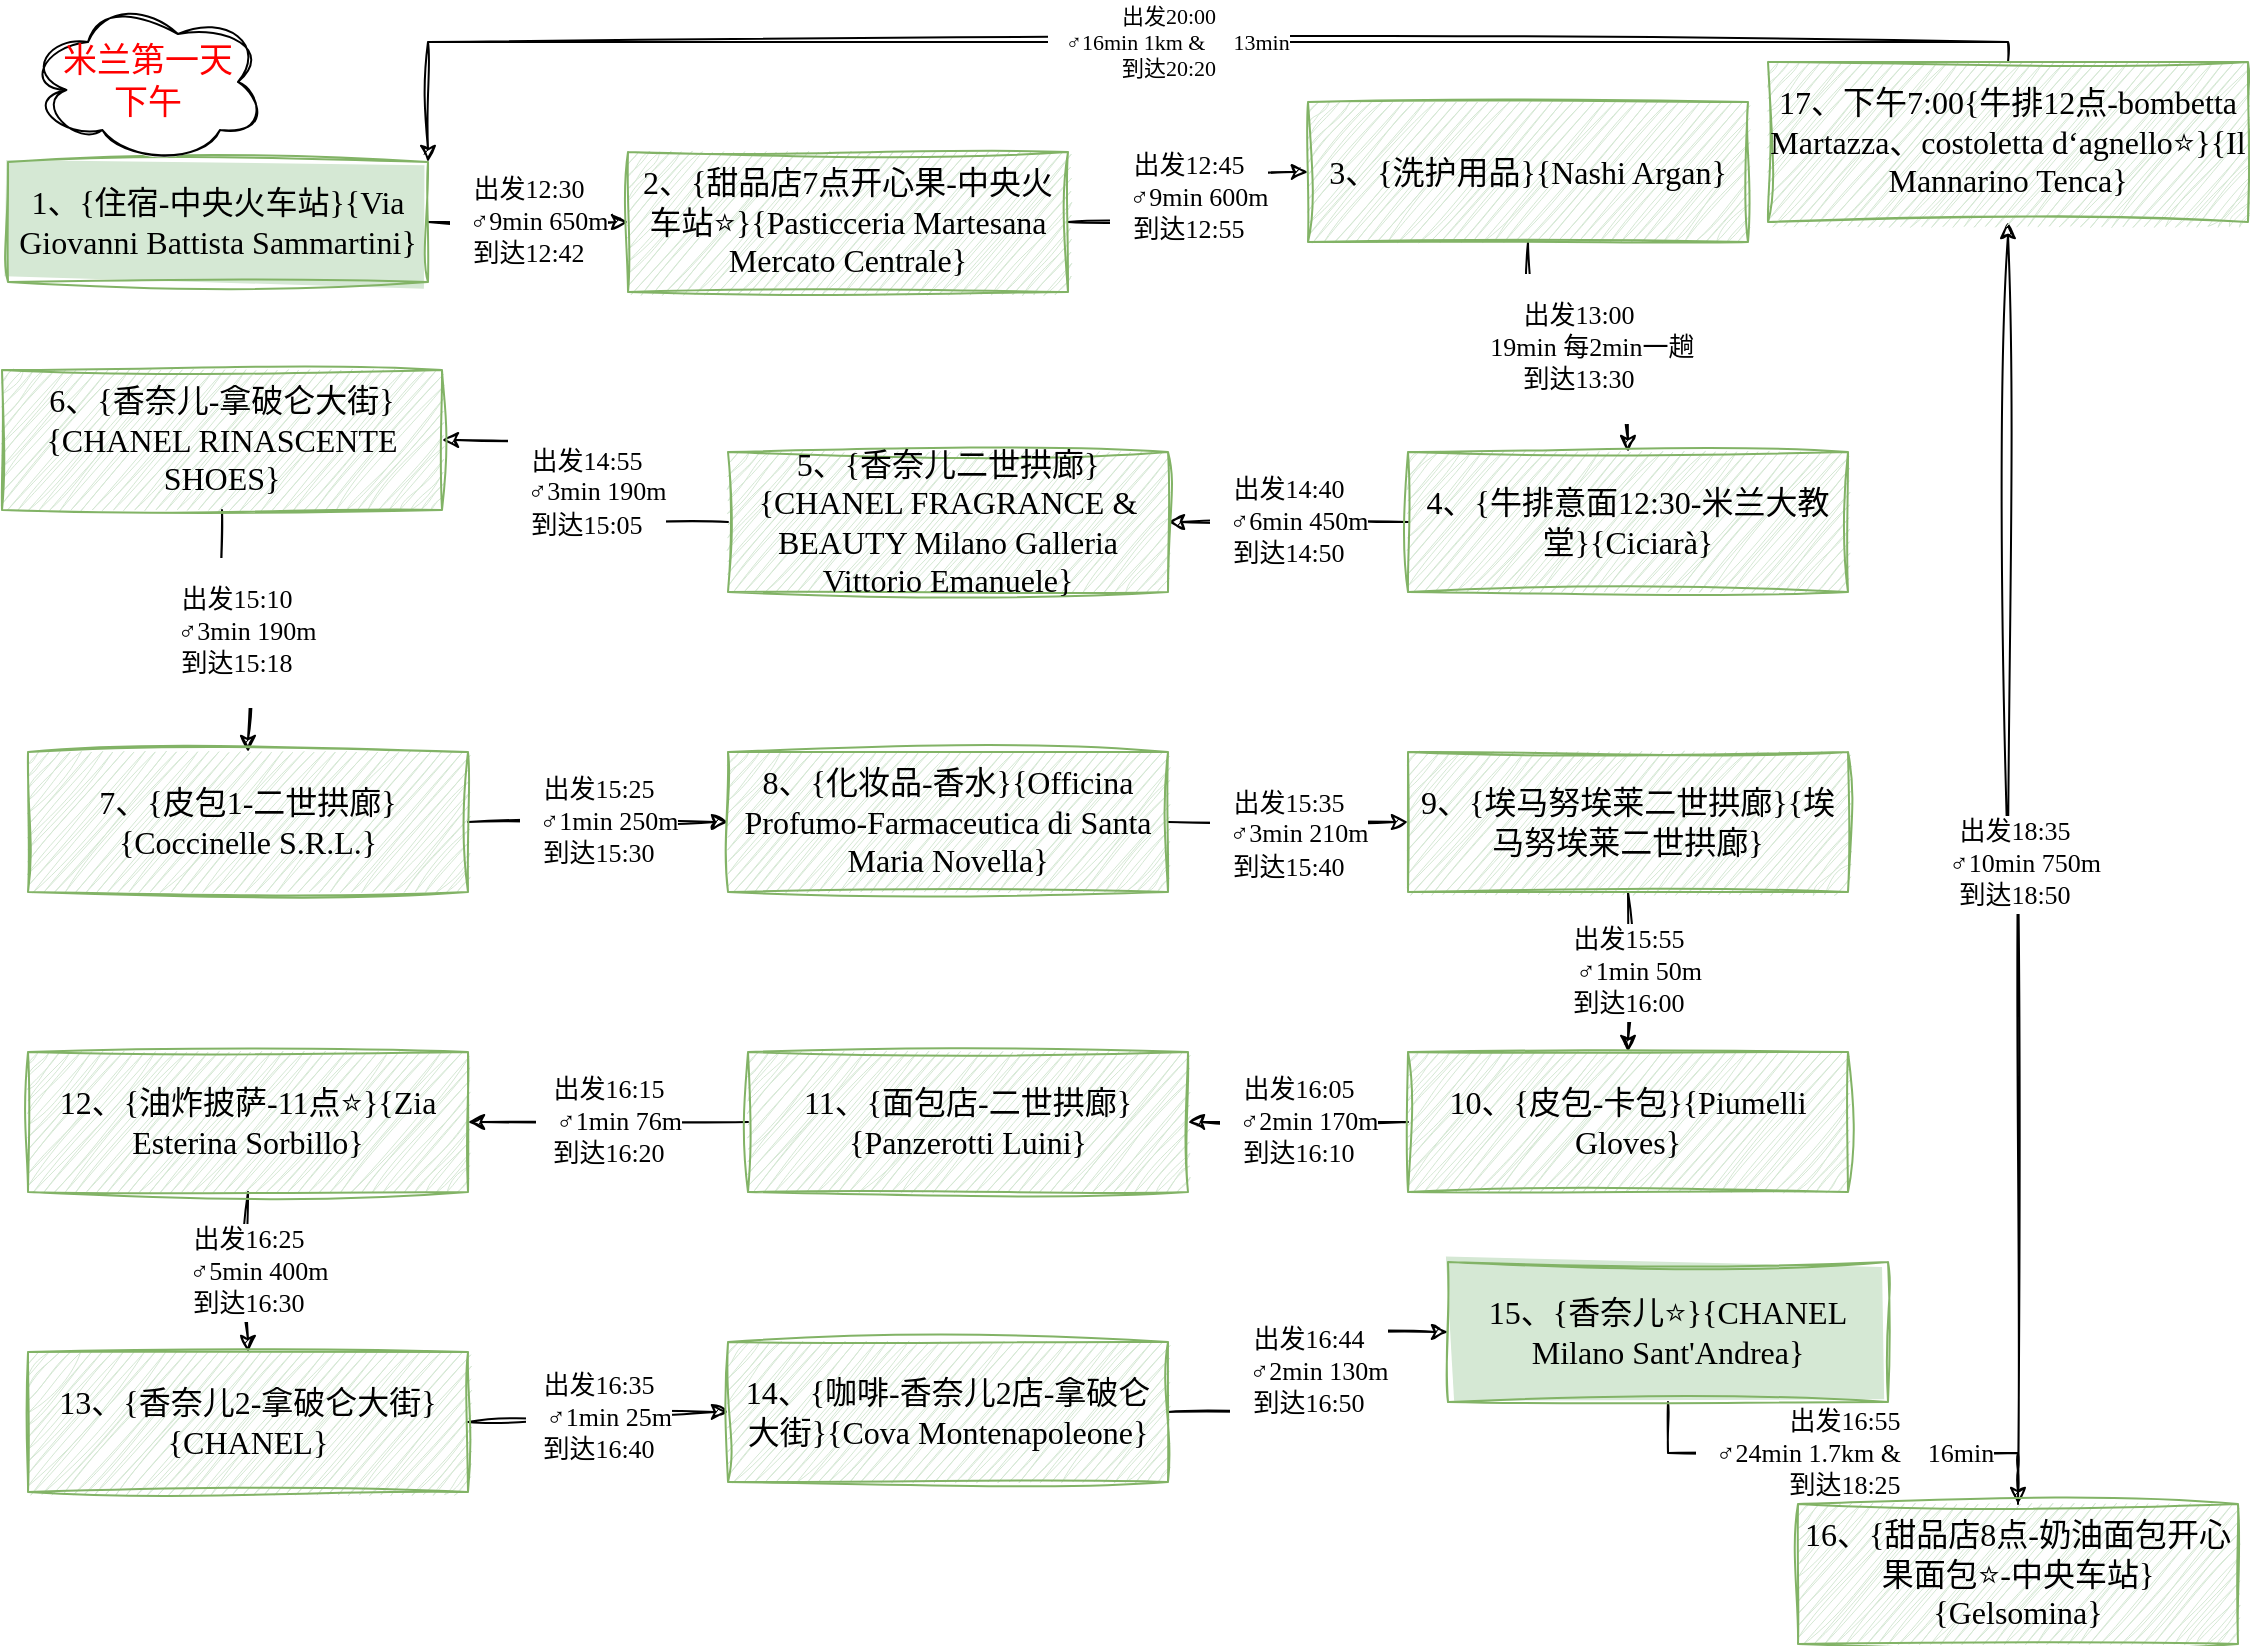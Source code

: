 <mxfile version="24.8.4" pages="3">
  <diagram name="米兰第一天下午" id="LQjCXdNzdlje89dmgtzU">
    <mxGraphModel grid="0" page="1" gridSize="10" guides="1" tooltips="1" connect="1" arrows="1" fold="1" pageScale="1" pageWidth="1169" pageHeight="827" math="0" shadow="0">
      <root>
        <mxCell id="0" />
        <mxCell id="1" parent="0" />
        <mxCell id="x3YmSc0uyKY4Uf8zs8Sl-3" value="" style="edgeStyle=orthogonalEdgeStyle;rounded=0;sketch=1;hachureGap=4;jiggle=2;curveFitting=1;orthogonalLoop=1;jettySize=auto;html=1;fontFamily=Architects Daughter;fontSource=https%3A%2F%2Ffonts.googleapis.com%2Fcss%3Ffamily%3DArchitects%2BDaughter;" edge="1" parent="1" source="x3YmSc0uyKY4Uf8zs8Sl-1" target="x3YmSc0uyKY4Uf8zs8Sl-2">
          <mxGeometry relative="1" as="geometry" />
        </mxCell>
        <mxCell id="x3YmSc0uyKY4Uf8zs8Sl-35" value="&lt;font style=&quot;font-size: 13px;&quot; face=&quot;霞鹜文楷等宽&quot;&gt;出发12:30&lt;/font&gt;&lt;div style=&quot;font-size: 13px;&quot;&gt;&lt;font style=&quot;font-size: 13px;&quot;&gt;&lt;font style=&quot;font-size: 13px;&quot; face=&quot;x5yknhRJr8244Za6tDE2&quot;&gt;🚶‍♂️&lt;/font&gt;&lt;font style=&quot;font-size: 13px;&quot; face=&quot;霞鹜文楷等宽&quot;&gt;9min 650m&lt;/font&gt;&lt;br&gt;&lt;/font&gt;&lt;div style=&quot;&quot;&gt;&lt;font style=&quot;font-size: 13px;&quot; face=&quot;霞鹜文楷等宽&quot;&gt;到达12:42&lt;/font&gt;&lt;/div&gt;&lt;/div&gt;" style="edgeLabel;html=1;align=center;verticalAlign=middle;resizable=0;points=[];sketch=1;hachureGap=4;jiggle=2;curveFitting=1;fontFamily=Architects Daughter;fontSource=https%3A%2F%2Ffonts.googleapis.com%2Fcss%3Ffamily%3DArchitects%2BDaughter;" connectable="0" vertex="1" parent="x3YmSc0uyKY4Uf8zs8Sl-3">
          <mxGeometry x="-0.34" y="-5" relative="1" as="geometry">
            <mxPoint x="17" y="-5" as="offset" />
          </mxGeometry>
        </mxCell>
        <mxCell id="x3YmSc0uyKY4Uf8zs8Sl-1" value="&lt;font face=&quot;霞鹜文楷等宽&quot;&gt;&lt;span style=&quot;font-size: 16px;&quot;&gt;1、{住宿-中央火车站}{Via Giovanni Battista Sammartini}&lt;/span&gt;&lt;/font&gt;" style="rounded=0;whiteSpace=wrap;html=1;sketch=1;hachureGap=4;jiggle=2;curveFitting=1;fontFamily=Architects Daughter;fontSource=https%3A%2F%2Ffonts.googleapis.com%2Fcss%3Ffamily%3DArchitects%2BDaughter;fillColor=#d5e8d4;strokeColor=#82b366;fillStyle=solid;" vertex="1" parent="1">
          <mxGeometry x="30" y="81" width="210" height="60" as="geometry" />
        </mxCell>
        <mxCell id="x3YmSc0uyKY4Uf8zs8Sl-5" value="&lt;br&gt;&lt;font style=&quot;forced-color-adjust: none; color: rgb(0, 0, 0); font-style: normal; font-variant-ligatures: normal; font-variant-caps: normal; font-weight: 400; letter-spacing: normal; orphans: 2; text-align: center; text-indent: 0px; text-transform: none; widows: 2; word-spacing: 0px; -webkit-text-stroke-width: 0px; white-space: nowrap; text-decoration-thickness: initial; text-decoration-style: initial; text-decoration-color: initial; font-size: 13px;&quot; face=&quot;霞鹜文楷等宽&quot;&gt;出发12:45&lt;/font&gt;&lt;div style=&quot;forced-color-adjust: none; color: rgb(0, 0, 0); font-family: &amp;quot;Architects Daughter&amp;quot;; font-style: normal; font-variant-ligatures: normal; font-variant-caps: normal; font-weight: 400; letter-spacing: normal; orphans: 2; text-align: center; text-indent: 0px; text-transform: none; widows: 2; word-spacing: 0px; -webkit-text-stroke-width: 0px; white-space: nowrap; text-decoration-thickness: initial; text-decoration-style: initial; text-decoration-color: initial; font-size: 13px;&quot;&gt;&lt;font style=&quot;forced-color-adjust: none; font-size: 13px;&quot;&gt;&lt;font style=&quot;forced-color-adjust: none; font-size: 13px;&quot; face=&quot;x5yknhRJr8244Za6tDE2&quot;&gt;🚶‍♂️&lt;/font&gt;&lt;font style=&quot;forced-color-adjust: none; font-size: 13px;&quot; face=&quot;霞鹜文楷等宽&quot;&gt;9min 600m&lt;/font&gt;&lt;br style=&quot;forced-color-adjust: none;&quot;&gt;&lt;/font&gt;&lt;div style=&quot;forced-color-adjust: none;&quot;&gt;&lt;font style=&quot;forced-color-adjust: none; font-size: 13px;&quot; face=&quot;霞鹜文楷等宽&quot;&gt;到达12:55&lt;/font&gt;&lt;/div&gt;&lt;/div&gt;&lt;div&gt;&lt;br&gt;&lt;/div&gt;" style="edgeStyle=orthogonalEdgeStyle;rounded=0;sketch=1;hachureGap=4;jiggle=2;curveFitting=1;orthogonalLoop=1;jettySize=auto;html=1;fontFamily=Architects Daughter;fontSource=https%3A%2F%2Ffonts.googleapis.com%2Fcss%3Ffamily%3DArchitects%2BDaughter;labelBackgroundColor=default;" edge="1" parent="1" source="x3YmSc0uyKY4Uf8zs8Sl-2" target="x3YmSc0uyKY4Uf8zs8Sl-4">
          <mxGeometry relative="1" as="geometry" />
        </mxCell>
        <mxCell id="x3YmSc0uyKY4Uf8zs8Sl-2" value="&lt;font face=&quot;霞鹜文楷等宽&quot;&gt;&lt;span style=&quot;font-size: 16px;&quot;&gt;2、{甜品店7点开心果-中央火车站⭐}{Pasticceria Martesana Mercato Centrale}&lt;/span&gt;&lt;/font&gt;" style="rounded=0;whiteSpace=wrap;html=1;sketch=1;hachureGap=4;jiggle=2;curveFitting=1;fontFamily=Architects Daughter;fontSource=https%3A%2F%2Ffonts.googleapis.com%2Fcss%3Ffamily%3DArchitects%2BDaughter;fillColor=#d5e8d4;strokeColor=#82b366;" vertex="1" parent="1">
          <mxGeometry x="340" y="76" width="220" height="70" as="geometry" />
        </mxCell>
        <mxCell id="x3YmSc0uyKY4Uf8zs8Sl-7" value="&lt;font face=&quot;霞鹜文楷等宽&quot;&gt;&lt;br&gt;&lt;font style=&quot;forced-color-adjust: none; color: rgb(0, 0, 0); font-style: normal; font-variant-ligatures: normal; font-variant-caps: normal; font-weight: 400; letter-spacing: normal; orphans: 2; text-align: center; text-indent: 0px; text-transform: none; widows: 2; word-spacing: 0px; -webkit-text-stroke-width: 0px; white-space: nowrap; text-decoration-thickness: initial; text-decoration-style: initial; text-decoration-color: initial; font-size: 13px;&quot;&gt;出发13:00&lt;/font&gt;&lt;/font&gt;&lt;div style=&quot;forced-color-adjust: none; color: rgb(0, 0, 0); font-style: normal; font-variant-ligatures: normal; font-variant-caps: normal; font-weight: 400; letter-spacing: normal; orphans: 2; text-align: center; text-indent: 0px; text-transform: none; widows: 2; word-spacing: 0px; -webkit-text-stroke-width: 0px; white-space: nowrap; text-decoration-thickness: initial; text-decoration-style: initial; text-decoration-color: initial; font-size: 13px;&quot;&gt;&lt;font style=&quot;forced-color-adjust: none; font-size: 13px;&quot;&gt;&lt;font style=&quot;forced-color-adjust: none; font-size: 13px;&quot;&gt;&lt;font face=&quot;霞鹜文楷等宽&quot;&gt;🚗&lt;/font&gt;&lt;font face=&quot;霞鹜文楷等宽&quot;&gt; &lt;/font&gt;&lt;font face=&quot;霞鹜文楷等宽&quot;&gt;1&lt;/font&gt;&lt;/font&gt;&lt;font face=&quot;霞鹜文楷等宽&quot; style=&quot;forced-color-adjust: none; font-size: 13px;&quot;&gt;9min 每2min一趟&lt;/font&gt;&lt;br style=&quot;forced-color-adjust: none;&quot;&gt;&lt;/font&gt;&lt;div style=&quot;forced-color-adjust: none;&quot;&gt;&lt;font face=&quot;霞鹜文楷等宽&quot; style=&quot;forced-color-adjust: none; font-size: 13px;&quot;&gt;到达13:30&lt;/font&gt;&lt;/div&gt;&lt;/div&gt;&lt;div&gt;&lt;br&gt;&lt;/div&gt;" style="edgeStyle=orthogonalEdgeStyle;rounded=0;sketch=1;hachureGap=4;jiggle=2;curveFitting=1;orthogonalLoop=1;jettySize=auto;html=1;fontFamily=Architects Daughter;fontSource=https%3A%2F%2Ffonts.googleapis.com%2Fcss%3Ffamily%3DArchitects%2BDaughter;" edge="1" parent="1" source="x3YmSc0uyKY4Uf8zs8Sl-4" target="x3YmSc0uyKY4Uf8zs8Sl-6">
          <mxGeometry relative="1" as="geometry" />
        </mxCell>
        <mxCell id="x3YmSc0uyKY4Uf8zs8Sl-4" value="&lt;font face=&quot;霞鹜文楷等宽&quot;&gt;&lt;span style=&quot;font-size: 16px;&quot;&gt;3、{洗护用品}{Nashi Argan}&lt;/span&gt;&lt;/font&gt;" style="rounded=0;whiteSpace=wrap;html=1;sketch=1;hachureGap=4;jiggle=2;curveFitting=1;fontFamily=Architects Daughter;fontSource=https%3A%2F%2Ffonts.googleapis.com%2Fcss%3Ffamily%3DArchitects%2BDaughter;fillColor=#d5e8d4;strokeColor=#82b366;" vertex="1" parent="1">
          <mxGeometry x="680" y="51" width="220" height="70" as="geometry" />
        </mxCell>
        <mxCell id="x3YmSc0uyKY4Uf8zs8Sl-9" value="&lt;br&gt;&lt;font style=&quot;forced-color-adjust: none; color: rgb(0, 0, 0); font-style: normal; font-variant-ligatures: normal; font-variant-caps: normal; font-weight: 400; letter-spacing: normal; orphans: 2; text-align: center; text-indent: 0px; text-transform: none; widows: 2; word-spacing: 0px; -webkit-text-stroke-width: 0px; white-space: nowrap; text-decoration-thickness: initial; text-decoration-style: initial; text-decoration-color: initial; font-size: 13px;&quot; face=&quot;霞鹜文楷等宽&quot;&gt;出发14:40&lt;/font&gt;&lt;div style=&quot;forced-color-adjust: none; color: rgb(0, 0, 0); font-family: &amp;quot;Architects Daughter&amp;quot;; font-style: normal; font-variant-ligatures: normal; font-variant-caps: normal; font-weight: 400; letter-spacing: normal; orphans: 2; text-align: center; text-indent: 0px; text-transform: none; widows: 2; word-spacing: 0px; -webkit-text-stroke-width: 0px; white-space: nowrap; text-decoration-thickness: initial; text-decoration-style: initial; text-decoration-color: initial; font-size: 13px;&quot;&gt;&lt;font style=&quot;forced-color-adjust: none; font-size: 13px;&quot;&gt;&lt;font style=&quot;forced-color-adjust: none; font-size: 13px;&quot; face=&quot;x5yknhRJr8244Za6tDE2&quot;&gt;🚶‍♂️6&lt;/font&gt;&lt;font style=&quot;forced-color-adjust: none; font-size: 13px;&quot; face=&quot;霞鹜文楷等宽&quot;&gt;min 450m&lt;/font&gt;&lt;br style=&quot;forced-color-adjust: none;&quot;&gt;&lt;/font&gt;&lt;div style=&quot;forced-color-adjust: none;&quot;&gt;&lt;font style=&quot;forced-color-adjust: none; font-size: 13px;&quot; face=&quot;霞鹜文楷等宽&quot;&gt;到达14:50&lt;/font&gt;&lt;/div&gt;&lt;/div&gt;&lt;div&gt;&lt;br&gt;&lt;/div&gt;" style="edgeStyle=orthogonalEdgeStyle;rounded=0;sketch=1;hachureGap=4;jiggle=2;curveFitting=1;orthogonalLoop=1;jettySize=auto;html=1;fontFamily=Architects Daughter;fontSource=https%3A%2F%2Ffonts.googleapis.com%2Fcss%3Ffamily%3DArchitects%2BDaughter;" edge="1" parent="1" source="x3YmSc0uyKY4Uf8zs8Sl-6" target="x3YmSc0uyKY4Uf8zs8Sl-8">
          <mxGeometry relative="1" as="geometry">
            <mxPoint as="offset" />
          </mxGeometry>
        </mxCell>
        <mxCell id="x3YmSc0uyKY4Uf8zs8Sl-6" value="&lt;font face=&quot;霞鹜文楷等宽&quot;&gt;&lt;span style=&quot;font-size: 16px;&quot;&gt;4、{牛排意面12:30-米兰大教堂}{Ciciarà}&lt;/span&gt;&lt;/font&gt;" style="rounded=0;whiteSpace=wrap;html=1;sketch=1;hachureGap=4;jiggle=2;curveFitting=1;fontFamily=Architects Daughter;fontSource=https%3A%2F%2Ffonts.googleapis.com%2Fcss%3Ffamily%3DArchitects%2BDaughter;fillColor=#d5e8d4;strokeColor=#82b366;" vertex="1" parent="1">
          <mxGeometry x="730" y="226" width="220" height="70" as="geometry" />
        </mxCell>
        <mxCell id="x3YmSc0uyKY4Uf8zs8Sl-11" value="&lt;br&gt;&lt;font style=&quot;forced-color-adjust: none; color: rgb(0, 0, 0); font-style: normal; font-variant-ligatures: normal; font-variant-caps: normal; font-weight: 400; letter-spacing: normal; orphans: 2; text-align: center; text-indent: 0px; text-transform: none; widows: 2; word-spacing: 0px; -webkit-text-stroke-width: 0px; white-space: nowrap; text-decoration-thickness: initial; text-decoration-style: initial; text-decoration-color: initial; font-size: 13px;&quot; face=&quot;霞鹜文楷等宽&quot;&gt;出发14:55&lt;/font&gt;&lt;div style=&quot;forced-color-adjust: none; color: rgb(0, 0, 0); font-family: &amp;quot;Architects Daughter&amp;quot;; font-style: normal; font-variant-ligatures: normal; font-variant-caps: normal; font-weight: 400; letter-spacing: normal; orphans: 2; text-align: center; text-indent: 0px; text-transform: none; widows: 2; word-spacing: 0px; -webkit-text-stroke-width: 0px; white-space: nowrap; text-decoration-thickness: initial; text-decoration-style: initial; text-decoration-color: initial; font-size: 13px;&quot;&gt;&lt;font style=&quot;forced-color-adjust: none; font-size: 13px;&quot;&gt;&lt;font style=&quot;forced-color-adjust: none; font-size: 13px;&quot; face=&quot;x5yknhRJr8244Za6tDE2&quot;&gt;🚶‍♂️3&lt;/font&gt;&lt;font style=&quot;forced-color-adjust: none; font-size: 13px;&quot; face=&quot;霞鹜文楷等宽&quot;&gt;min 190m&lt;/font&gt;&lt;br style=&quot;forced-color-adjust: none;&quot;&gt;&lt;/font&gt;&lt;div style=&quot;forced-color-adjust: none;&quot;&gt;&lt;font style=&quot;forced-color-adjust: none; font-size: 13px;&quot; face=&quot;霞鹜文楷等宽&quot;&gt;到达15:05&lt;/font&gt;&lt;/div&gt;&lt;/div&gt;" style="edgeStyle=orthogonalEdgeStyle;rounded=0;sketch=1;hachureGap=4;jiggle=2;curveFitting=1;orthogonalLoop=1;jettySize=auto;html=1;fontFamily=Architects Daughter;fontSource=https%3A%2F%2Ffonts.googleapis.com%2Fcss%3Ffamily%3DArchitects%2BDaughter;" edge="1" parent="1" source="x3YmSc0uyKY4Uf8zs8Sl-8" target="x3YmSc0uyKY4Uf8zs8Sl-10">
          <mxGeometry x="0.003" relative="1" as="geometry">
            <mxPoint as="offset" />
          </mxGeometry>
        </mxCell>
        <mxCell id="x3YmSc0uyKY4Uf8zs8Sl-8" value="&lt;font face=&quot;霞鹜文楷等宽&quot;&gt;&lt;span style=&quot;font-size: 16px;&quot;&gt;5、{香奈儿二世拱廊}{CHANEL FRAGRANCE &amp;amp; BEAUTY Milano Galleria Vittorio Emanuele}&lt;/span&gt;&lt;/font&gt;" style="rounded=0;whiteSpace=wrap;html=1;sketch=1;hachureGap=4;jiggle=2;curveFitting=1;fontFamily=Architects Daughter;fontSource=https%3A%2F%2Ffonts.googleapis.com%2Fcss%3Ffamily%3DArchitects%2BDaughter;fillColor=#d5e8d4;strokeColor=#82b366;" vertex="1" parent="1">
          <mxGeometry x="390" y="226" width="220" height="70" as="geometry" />
        </mxCell>
        <mxCell id="x3YmSc0uyKY4Uf8zs8Sl-13" value="&lt;br&gt;&lt;font style=&quot;forced-color-adjust: none; color: rgb(0, 0, 0); font-style: normal; font-variant-ligatures: normal; font-variant-caps: normal; font-weight: 400; letter-spacing: normal; orphans: 2; text-align: center; text-indent: 0px; text-transform: none; widows: 2; word-spacing: 0px; -webkit-text-stroke-width: 0px; white-space: nowrap; text-decoration-thickness: initial; text-decoration-style: initial; text-decoration-color: initial; font-size: 13px;&quot; face=&quot;霞鹜文楷等宽&quot;&gt;出发15:10&lt;/font&gt;&lt;div style=&quot;forced-color-adjust: none; color: rgb(0, 0, 0); font-family: &amp;quot;Architects Daughter&amp;quot;; font-style: normal; font-variant-ligatures: normal; font-variant-caps: normal; font-weight: 400; letter-spacing: normal; orphans: 2; text-align: center; text-indent: 0px; text-transform: none; widows: 2; word-spacing: 0px; -webkit-text-stroke-width: 0px; white-space: nowrap; text-decoration-thickness: initial; text-decoration-style: initial; text-decoration-color: initial; font-size: 13px;&quot;&gt;&lt;font style=&quot;forced-color-adjust: none; font-size: 13px;&quot;&gt;&lt;font style=&quot;forced-color-adjust: none; font-size: 13px;&quot; face=&quot;x5yknhRJr8244Za6tDE2&quot;&gt;🚶‍♂️3&lt;/font&gt;&lt;font style=&quot;forced-color-adjust: none; font-size: 13px;&quot; face=&quot;霞鹜文楷等宽&quot;&gt;min 190m&lt;/font&gt;&lt;br style=&quot;forced-color-adjust: none;&quot;&gt;&lt;/font&gt;&lt;div style=&quot;forced-color-adjust: none;&quot;&gt;&lt;font style=&quot;forced-color-adjust: none; font-size: 13px;&quot; face=&quot;霞鹜文楷等宽&quot;&gt;到达15:18&lt;/font&gt;&lt;/div&gt;&lt;/div&gt;&lt;div&gt;&lt;br&gt;&lt;/div&gt;" style="edgeStyle=orthogonalEdgeStyle;rounded=0;sketch=1;hachureGap=4;jiggle=2;curveFitting=1;orthogonalLoop=1;jettySize=auto;html=1;fontFamily=Architects Daughter;fontSource=https%3A%2F%2Ffonts.googleapis.com%2Fcss%3Ffamily%3DArchitects%2BDaughter;" edge="1" parent="1" source="x3YmSc0uyKY4Uf8zs8Sl-10" target="x3YmSc0uyKY4Uf8zs8Sl-12">
          <mxGeometry relative="1" as="geometry" />
        </mxCell>
        <mxCell id="x3YmSc0uyKY4Uf8zs8Sl-10" value="&lt;font face=&quot;霞鹜文楷等宽&quot;&gt;&lt;span style=&quot;font-size: 16px;&quot;&gt;6、{香奈儿-拿破仑大街}{CHANEL RINASCENTE SHOES}&lt;/span&gt;&lt;/font&gt;" style="rounded=0;whiteSpace=wrap;html=1;sketch=1;hachureGap=4;jiggle=2;curveFitting=1;fontFamily=Architects Daughter;fontSource=https%3A%2F%2Ffonts.googleapis.com%2Fcss%3Ffamily%3DArchitects%2BDaughter;fillColor=#d5e8d4;strokeColor=#82b366;" vertex="1" parent="1">
          <mxGeometry x="27" y="185" width="220" height="70" as="geometry" />
        </mxCell>
        <mxCell id="x3YmSc0uyKY4Uf8zs8Sl-15" value="&lt;br&gt;&lt;font style=&quot;forced-color-adjust: none; color: rgb(0, 0, 0); font-style: normal; font-variant-ligatures: normal; font-variant-caps: normal; font-weight: 400; letter-spacing: normal; orphans: 2; text-align: center; text-indent: 0px; text-transform: none; widows: 2; word-spacing: 0px; -webkit-text-stroke-width: 0px; white-space: nowrap; text-decoration-thickness: initial; text-decoration-style: initial; text-decoration-color: initial; font-size: 13px;&quot; face=&quot;霞鹜文楷等宽&quot;&gt;出发15:25&lt;/font&gt;&lt;div style=&quot;forced-color-adjust: none; color: rgb(0, 0, 0); font-family: &amp;quot;Architects Daughter&amp;quot;; font-style: normal; font-variant-ligatures: normal; font-variant-caps: normal; font-weight: 400; letter-spacing: normal; orphans: 2; text-align: center; text-indent: 0px; text-transform: none; widows: 2; word-spacing: 0px; -webkit-text-stroke-width: 0px; white-space: nowrap; text-decoration-thickness: initial; text-decoration-style: initial; text-decoration-color: initial; font-size: 13px;&quot;&gt;&lt;font style=&quot;forced-color-adjust: none; font-size: 13px;&quot;&gt;&lt;font style=&quot;forced-color-adjust: none; font-size: 13px;&quot; face=&quot;x5yknhRJr8244Za6tDE2&quot;&gt;🚶‍♂️1&lt;/font&gt;&lt;font style=&quot;forced-color-adjust: none; font-size: 13px;&quot; face=&quot;霞鹜文楷等宽&quot;&gt;min 250m&lt;/font&gt;&lt;br style=&quot;forced-color-adjust: none;&quot;&gt;&lt;/font&gt;&lt;div style=&quot;forced-color-adjust: none;&quot;&gt;&lt;font style=&quot;forced-color-adjust: none; font-size: 13px;&quot; face=&quot;霞鹜文楷等宽&quot;&gt;到达15:30&lt;/font&gt;&lt;/div&gt;&lt;/div&gt;&lt;div&gt;&lt;br/&gt;&lt;/div&gt;" style="edgeStyle=orthogonalEdgeStyle;rounded=0;sketch=1;hachureGap=4;jiggle=2;curveFitting=1;orthogonalLoop=1;jettySize=auto;html=1;fontFamily=Architects Daughter;fontSource=https%3A%2F%2Ffonts.googleapis.com%2Fcss%3Ffamily%3DArchitects%2BDaughter;" edge="1" parent="1" source="x3YmSc0uyKY4Uf8zs8Sl-12" target="x3YmSc0uyKY4Uf8zs8Sl-14">
          <mxGeometry relative="1" as="geometry" />
        </mxCell>
        <mxCell id="x3YmSc0uyKY4Uf8zs8Sl-12" value="&lt;font face=&quot;霞鹜文楷等宽&quot;&gt;&lt;span style=&quot;font-size: 16px;&quot;&gt;7、{皮包1-二世拱廊}{Coccinelle S.R.L.}&lt;/span&gt;&lt;/font&gt;" style="rounded=0;whiteSpace=wrap;html=1;sketch=1;hachureGap=4;jiggle=2;curveFitting=1;fontFamily=Architects Daughter;fontSource=https%3A%2F%2Ffonts.googleapis.com%2Fcss%3Ffamily%3DArchitects%2BDaughter;fillColor=#d5e8d4;strokeColor=#82b366;" vertex="1" parent="1">
          <mxGeometry x="40" y="376" width="220" height="70" as="geometry" />
        </mxCell>
        <mxCell id="x3YmSc0uyKY4Uf8zs8Sl-17" value="&lt;br&gt;&lt;font style=&quot;forced-color-adjust: none; color: rgb(0, 0, 0); font-style: normal; font-variant-ligatures: normal; font-variant-caps: normal; font-weight: 400; letter-spacing: normal; orphans: 2; text-align: center; text-indent: 0px; text-transform: none; widows: 2; word-spacing: 0px; -webkit-text-stroke-width: 0px; white-space: nowrap; text-decoration-thickness: initial; text-decoration-style: initial; text-decoration-color: initial; font-size: 13px;&quot; face=&quot;霞鹜文楷等宽&quot;&gt;出发15:35&lt;/font&gt;&lt;div style=&quot;forced-color-adjust: none; color: rgb(0, 0, 0); font-family: &amp;quot;Architects Daughter&amp;quot;; font-style: normal; font-variant-ligatures: normal; font-variant-caps: normal; font-weight: 400; letter-spacing: normal; orphans: 2; text-align: center; text-indent: 0px; text-transform: none; widows: 2; word-spacing: 0px; -webkit-text-stroke-width: 0px; white-space: nowrap; text-decoration-thickness: initial; text-decoration-style: initial; text-decoration-color: initial; font-size: 13px;&quot;&gt;&lt;font style=&quot;forced-color-adjust: none; font-size: 13px;&quot;&gt;&lt;font style=&quot;forced-color-adjust: none; font-size: 13px;&quot; face=&quot;x5yknhRJr8244Za6tDE2&quot;&gt;🚶‍♂️3&lt;/font&gt;&lt;font style=&quot;forced-color-adjust: none; font-size: 13px;&quot; face=&quot;霞鹜文楷等宽&quot;&gt;min 210m&lt;/font&gt;&lt;br style=&quot;forced-color-adjust: none;&quot;&gt;&lt;/font&gt;&lt;div style=&quot;forced-color-adjust: none;&quot;&gt;&lt;font style=&quot;forced-color-adjust: none; font-size: 13px;&quot; face=&quot;霞鹜文楷等宽&quot;&gt;到达15:40&lt;/font&gt;&lt;/div&gt;&lt;/div&gt;" style="edgeStyle=orthogonalEdgeStyle;rounded=0;sketch=1;hachureGap=4;jiggle=2;curveFitting=1;orthogonalLoop=1;jettySize=auto;html=1;fontFamily=Architects Daughter;fontSource=https%3A%2F%2Ffonts.googleapis.com%2Fcss%3Ffamily%3DArchitects%2BDaughter;" edge="1" parent="1" source="x3YmSc0uyKY4Uf8zs8Sl-14" target="x3YmSc0uyKY4Uf8zs8Sl-16">
          <mxGeometry relative="1" as="geometry" />
        </mxCell>
        <mxCell id="x3YmSc0uyKY4Uf8zs8Sl-14" value="&lt;font face=&quot;霞鹜文楷等宽&quot;&gt;&lt;span style=&quot;font-size: 16px;&quot;&gt;8、{化妆品-香水}{Officina Profumo-Farmaceutica di Santa Maria Novella}&lt;/span&gt;&lt;/font&gt;" style="rounded=0;whiteSpace=wrap;html=1;sketch=1;hachureGap=4;jiggle=2;curveFitting=1;fontFamily=Architects Daughter;fontSource=https%3A%2F%2Ffonts.googleapis.com%2Fcss%3Ffamily%3DArchitects%2BDaughter;fillColor=#d5e8d4;strokeColor=#82b366;" vertex="1" parent="1">
          <mxGeometry x="390" y="376" width="220" height="70" as="geometry" />
        </mxCell>
        <mxCell id="x3YmSc0uyKY4Uf8zs8Sl-19" value="&lt;font style=&quot;forced-color-adjust: none; color: rgb(0, 0, 0); font-style: normal; font-variant-ligatures: normal; font-variant-caps: normal; font-weight: 400; letter-spacing: normal; orphans: 2; text-align: center; text-indent: 0px; text-transform: none; widows: 2; word-spacing: 0px; -webkit-text-stroke-width: 0px; white-space: nowrap; text-decoration-thickness: initial; text-decoration-style: initial; text-decoration-color: initial; font-size: 13px;&quot; face=&quot;霞鹜文楷等宽&quot;&gt;出发15:55&lt;/font&gt;&lt;div style=&quot;forced-color-adjust: none; color: rgb(0, 0, 0); font-family: &amp;quot;Architects Daughter&amp;quot;; font-style: normal; font-variant-ligatures: normal; font-variant-caps: normal; font-weight: 400; letter-spacing: normal; orphans: 2; text-align: center; text-indent: 0px; text-transform: none; widows: 2; word-spacing: 0px; -webkit-text-stroke-width: 0px; white-space: nowrap; text-decoration-thickness: initial; text-decoration-style: initial; text-decoration-color: initial; font-size: 13px;&quot;&gt;&lt;font style=&quot;forced-color-adjust: none; font-size: 13px;&quot;&gt;&lt;font style=&quot;forced-color-adjust: none; font-size: 13px;&quot; face=&quot;x5yknhRJr8244Za6tDE2&quot;&gt;🚶‍♂️1&lt;/font&gt;&lt;font style=&quot;forced-color-adjust: none; font-size: 13px;&quot; face=&quot;霞鹜文楷等宽&quot;&gt;min 50m&lt;/font&gt;&lt;br style=&quot;forced-color-adjust: none;&quot;&gt;&lt;/font&gt;&lt;div style=&quot;forced-color-adjust: none;&quot;&gt;&lt;font style=&quot;forced-color-adjust: none; font-size: 13px;&quot; face=&quot;霞鹜文楷等宽&quot;&gt;到达16:00&lt;/font&gt;&lt;/div&gt;&lt;/div&gt;" style="edgeStyle=orthogonalEdgeStyle;rounded=0;sketch=1;hachureGap=4;jiggle=2;curveFitting=1;orthogonalLoop=1;jettySize=auto;html=1;fontFamily=Architects Daughter;fontSource=https%3A%2F%2Ffonts.googleapis.com%2Fcss%3Ffamily%3DArchitects%2BDaughter;" edge="1" parent="1" source="x3YmSc0uyKY4Uf8zs8Sl-16" target="x3YmSc0uyKY4Uf8zs8Sl-18">
          <mxGeometry relative="1" as="geometry" />
        </mxCell>
        <mxCell id="x3YmSc0uyKY4Uf8zs8Sl-16" value="&lt;font face=&quot;霞鹜文楷等宽&quot;&gt;&lt;span style=&quot;font-size: 16px;&quot;&gt;9、{埃马努埃莱二世拱廊}{埃马努埃莱二世拱廊}&lt;/span&gt;&lt;/font&gt;" style="rounded=0;whiteSpace=wrap;html=1;sketch=1;hachureGap=4;jiggle=2;curveFitting=1;fontFamily=Architects Daughter;fontSource=https%3A%2F%2Ffonts.googleapis.com%2Fcss%3Ffamily%3DArchitects%2BDaughter;fillColor=#d5e8d4;strokeColor=#82b366;" vertex="1" parent="1">
          <mxGeometry x="730" y="376" width="220" height="70" as="geometry" />
        </mxCell>
        <mxCell id="x3YmSc0uyKY4Uf8zs8Sl-21" value="&lt;font style=&quot;forced-color-adjust: none; color: rgb(0, 0, 0); font-style: normal; font-variant-ligatures: normal; font-variant-caps: normal; font-weight: 400; letter-spacing: normal; orphans: 2; text-align: center; text-indent: 0px; text-transform: none; widows: 2; word-spacing: 0px; -webkit-text-stroke-width: 0px; white-space: nowrap; text-decoration-thickness: initial; text-decoration-style: initial; text-decoration-color: initial; font-size: 13px;&quot; face=&quot;霞鹜文楷等宽&quot;&gt;出发16:05&lt;/font&gt;&lt;div style=&quot;forced-color-adjust: none; color: rgb(0, 0, 0); font-family: &amp;quot;Architects Daughter&amp;quot;; font-style: normal; font-variant-ligatures: normal; font-variant-caps: normal; font-weight: 400; letter-spacing: normal; orphans: 2; text-align: center; text-indent: 0px; text-transform: none; widows: 2; word-spacing: 0px; -webkit-text-stroke-width: 0px; white-space: nowrap; text-decoration-thickness: initial; text-decoration-style: initial; text-decoration-color: initial; font-size: 13px;&quot;&gt;&lt;font style=&quot;forced-color-adjust: none; font-size: 13px;&quot;&gt;&lt;font style=&quot;forced-color-adjust: none; font-size: 13px;&quot; face=&quot;x5yknhRJr8244Za6tDE2&quot;&gt;🚶‍♂️2&lt;/font&gt;&lt;font style=&quot;forced-color-adjust: none; font-size: 13px;&quot; face=&quot;霞鹜文楷等宽&quot;&gt;min 170m&lt;/font&gt;&lt;br style=&quot;forced-color-adjust: none;&quot;&gt;&lt;/font&gt;&lt;div style=&quot;forced-color-adjust: none;&quot;&gt;&lt;font style=&quot;forced-color-adjust: none; font-size: 13px;&quot; face=&quot;霞鹜文楷等宽&quot;&gt;到达16:10&lt;/font&gt;&lt;/div&gt;&lt;/div&gt;" style="edgeStyle=orthogonalEdgeStyle;rounded=0;sketch=1;hachureGap=4;jiggle=2;curveFitting=1;orthogonalLoop=1;jettySize=auto;html=1;fontFamily=Architects Daughter;fontSource=https%3A%2F%2Ffonts.googleapis.com%2Fcss%3Ffamily%3DArchitects%2BDaughter;" edge="1" parent="1" source="x3YmSc0uyKY4Uf8zs8Sl-18" target="x3YmSc0uyKY4Uf8zs8Sl-20">
          <mxGeometry relative="1" as="geometry" />
        </mxCell>
        <mxCell id="x3YmSc0uyKY4Uf8zs8Sl-18" value="&lt;font face=&quot;霞鹜文楷等宽&quot;&gt;&lt;span style=&quot;font-size: 16px;&quot;&gt;10、{皮包-卡包}{Piumelli Gloves}&lt;/span&gt;&lt;/font&gt;" style="rounded=0;whiteSpace=wrap;html=1;sketch=1;hachureGap=4;jiggle=2;curveFitting=1;fontFamily=Architects Daughter;fontSource=https%3A%2F%2Ffonts.googleapis.com%2Fcss%3Ffamily%3DArchitects%2BDaughter;fillColor=#d5e8d4;strokeColor=#82b366;" vertex="1" parent="1">
          <mxGeometry x="730" y="526" width="220" height="70" as="geometry" />
        </mxCell>
        <mxCell id="x3YmSc0uyKY4Uf8zs8Sl-23" value="&lt;font style=&quot;forced-color-adjust: none; color: rgb(0, 0, 0); font-style: normal; font-variant-ligatures: normal; font-variant-caps: normal; font-weight: 400; letter-spacing: normal; orphans: 2; text-align: center; text-indent: 0px; text-transform: none; widows: 2; word-spacing: 0px; -webkit-text-stroke-width: 0px; white-space: nowrap; text-decoration-thickness: initial; text-decoration-style: initial; text-decoration-color: initial; font-size: 13px;&quot; face=&quot;霞鹜文楷等宽&quot;&gt;出发16:15&lt;/font&gt;&lt;div style=&quot;forced-color-adjust: none; color: rgb(0, 0, 0); font-family: &amp;quot;Architects Daughter&amp;quot;; font-style: normal; font-variant-ligatures: normal; font-variant-caps: normal; font-weight: 400; letter-spacing: normal; orphans: 2; text-align: center; text-indent: 0px; text-transform: none; widows: 2; word-spacing: 0px; -webkit-text-stroke-width: 0px; white-space: nowrap; text-decoration-thickness: initial; text-decoration-style: initial; text-decoration-color: initial; font-size: 13px;&quot;&gt;&lt;font style=&quot;forced-color-adjust: none; font-size: 13px;&quot;&gt;&lt;font style=&quot;forced-color-adjust: none; font-size: 13px;&quot; face=&quot;x5yknhRJr8244Za6tDE2&quot;&gt;🚶‍♂️1&lt;/font&gt;&lt;font style=&quot;forced-color-adjust: none; font-size: 13px;&quot; face=&quot;霞鹜文楷等宽&quot;&gt;min 76m&lt;/font&gt;&lt;br style=&quot;forced-color-adjust: none;&quot;&gt;&lt;/font&gt;&lt;div style=&quot;forced-color-adjust: none;&quot;&gt;&lt;font style=&quot;forced-color-adjust: none; font-size: 13px;&quot; face=&quot;霞鹜文楷等宽&quot;&gt;到达16:20&lt;/font&gt;&lt;/div&gt;&lt;/div&gt;" style="edgeStyle=orthogonalEdgeStyle;rounded=0;sketch=1;hachureGap=4;jiggle=2;curveFitting=1;orthogonalLoop=1;jettySize=auto;html=1;fontFamily=Architects Daughter;fontSource=https%3A%2F%2Ffonts.googleapis.com%2Fcss%3Ffamily%3DArchitects%2BDaughter;" edge="1" parent="1" source="x3YmSc0uyKY4Uf8zs8Sl-20" target="x3YmSc0uyKY4Uf8zs8Sl-22">
          <mxGeometry relative="1" as="geometry" />
        </mxCell>
        <mxCell id="x3YmSc0uyKY4Uf8zs8Sl-20" value="&lt;font face=&quot;霞鹜文楷等宽&quot;&gt;&lt;span style=&quot;font-size: 16px;&quot;&gt;11、{面包店-二世拱廊}{Panzerotti Luini}&lt;/span&gt;&lt;/font&gt;" style="rounded=0;whiteSpace=wrap;html=1;sketch=1;hachureGap=4;jiggle=2;curveFitting=1;fontFamily=Architects Daughter;fontSource=https%3A%2F%2Ffonts.googleapis.com%2Fcss%3Ffamily%3DArchitects%2BDaughter;fillColor=#d5e8d4;strokeColor=#82b366;" vertex="1" parent="1">
          <mxGeometry x="400" y="526" width="220" height="70" as="geometry" />
        </mxCell>
        <mxCell id="x3YmSc0uyKY4Uf8zs8Sl-25" value="&lt;font style=&quot;forced-color-adjust: none; color: rgb(0, 0, 0); font-style: normal; font-variant-ligatures: normal; font-variant-caps: normal; font-weight: 400; letter-spacing: normal; orphans: 2; text-align: center; text-indent: 0px; text-transform: none; widows: 2; word-spacing: 0px; -webkit-text-stroke-width: 0px; white-space: nowrap; text-decoration-thickness: initial; text-decoration-style: initial; text-decoration-color: initial; font-size: 13px;&quot; face=&quot;霞鹜文楷等宽&quot;&gt;出发16:25&lt;/font&gt;&lt;div style=&quot;forced-color-adjust: none; color: rgb(0, 0, 0); font-family: &amp;quot;Architects Daughter&amp;quot;; font-style: normal; font-variant-ligatures: normal; font-variant-caps: normal; font-weight: 400; letter-spacing: normal; orphans: 2; text-align: center; text-indent: 0px; text-transform: none; widows: 2; word-spacing: 0px; -webkit-text-stroke-width: 0px; white-space: nowrap; text-decoration-thickness: initial; text-decoration-style: initial; text-decoration-color: initial; font-size: 13px;&quot;&gt;&lt;font style=&quot;forced-color-adjust: none; font-size: 13px;&quot;&gt;&lt;font style=&quot;forced-color-adjust: none; font-size: 13px;&quot; face=&quot;x5yknhRJr8244Za6tDE2&quot;&gt;🚶‍♂️5&lt;/font&gt;&lt;font style=&quot;forced-color-adjust: none; font-size: 13px;&quot; face=&quot;霞鹜文楷等宽&quot;&gt;min 400m&lt;/font&gt;&lt;br style=&quot;forced-color-adjust: none;&quot;&gt;&lt;/font&gt;&lt;div style=&quot;forced-color-adjust: none;&quot;&gt;&lt;font style=&quot;forced-color-adjust: none; font-size: 13px;&quot; face=&quot;霞鹜文楷等宽&quot;&gt;到达16:30&lt;/font&gt;&lt;/div&gt;&lt;/div&gt;" style="edgeStyle=orthogonalEdgeStyle;rounded=0;sketch=1;hachureGap=4;jiggle=2;curveFitting=1;orthogonalLoop=1;jettySize=auto;html=1;fontFamily=Architects Daughter;fontSource=https%3A%2F%2Ffonts.googleapis.com%2Fcss%3Ffamily%3DArchitects%2BDaughter;" edge="1" parent="1" source="x3YmSc0uyKY4Uf8zs8Sl-22" target="x3YmSc0uyKY4Uf8zs8Sl-24">
          <mxGeometry relative="1" as="geometry" />
        </mxCell>
        <mxCell id="x3YmSc0uyKY4Uf8zs8Sl-22" value="&lt;font face=&quot;霞鹜文楷等宽&quot;&gt;&lt;span style=&quot;font-size: 16px;&quot;&gt;12、{油炸披萨-11点⭐}{Zia Esterina Sorbillo}&lt;/span&gt;&lt;/font&gt;" style="rounded=0;whiteSpace=wrap;html=1;sketch=1;hachureGap=4;jiggle=2;curveFitting=1;fontFamily=Architects Daughter;fontSource=https%3A%2F%2Ffonts.googleapis.com%2Fcss%3Ffamily%3DArchitects%2BDaughter;fillColor=#d5e8d4;strokeColor=#82b366;" vertex="1" parent="1">
          <mxGeometry x="40" y="526" width="220" height="70" as="geometry" />
        </mxCell>
        <mxCell id="x3YmSc0uyKY4Uf8zs8Sl-27" value="&lt;font style=&quot;forced-color-adjust: none; color: rgb(0, 0, 0); font-style: normal; font-variant-ligatures: normal; font-variant-caps: normal; font-weight: 400; letter-spacing: normal; orphans: 2; text-align: center; text-indent: 0px; text-transform: none; widows: 2; word-spacing: 0px; -webkit-text-stroke-width: 0px; white-space: nowrap; text-decoration-thickness: initial; text-decoration-style: initial; text-decoration-color: initial; font-size: 13px;&quot; face=&quot;霞鹜文楷等宽&quot;&gt;出发16:35&lt;/font&gt;&lt;div style=&quot;forced-color-adjust: none; color: rgb(0, 0, 0); font-family: &amp;quot;Architects Daughter&amp;quot;; font-style: normal; font-variant-ligatures: normal; font-variant-caps: normal; font-weight: 400; letter-spacing: normal; orphans: 2; text-align: center; text-indent: 0px; text-transform: none; widows: 2; word-spacing: 0px; -webkit-text-stroke-width: 0px; white-space: nowrap; text-decoration-thickness: initial; text-decoration-style: initial; text-decoration-color: initial; font-size: 13px;&quot;&gt;&lt;font style=&quot;forced-color-adjust: none; font-size: 13px;&quot;&gt;&lt;font style=&quot;forced-color-adjust: none; font-size: 13px;&quot; face=&quot;x5yknhRJr8244Za6tDE2&quot;&gt;🚶‍♂️1&lt;/font&gt;&lt;font style=&quot;forced-color-adjust: none; font-size: 13px;&quot; face=&quot;霞鹜文楷等宽&quot;&gt;min 25m&lt;/font&gt;&lt;br style=&quot;forced-color-adjust: none;&quot;&gt;&lt;/font&gt;&lt;div style=&quot;forced-color-adjust: none;&quot;&gt;&lt;font style=&quot;forced-color-adjust: none; font-size: 13px;&quot; face=&quot;霞鹜文楷等宽&quot;&gt;到达16:40&lt;/font&gt;&lt;/div&gt;&lt;/div&gt;" style="edgeStyle=orthogonalEdgeStyle;rounded=0;sketch=1;hachureGap=4;jiggle=2;curveFitting=1;orthogonalLoop=1;jettySize=auto;html=1;fontFamily=Architects Daughter;fontSource=https%3A%2F%2Ffonts.googleapis.com%2Fcss%3Ffamily%3DArchitects%2BDaughter;" edge="1" parent="1" source="x3YmSc0uyKY4Uf8zs8Sl-24" target="x3YmSc0uyKY4Uf8zs8Sl-26">
          <mxGeometry relative="1" as="geometry" />
        </mxCell>
        <mxCell id="x3YmSc0uyKY4Uf8zs8Sl-24" value="&lt;font face=&quot;霞鹜文楷等宽&quot;&gt;&lt;span style=&quot;font-size: 16px;&quot;&gt;13、{香奈儿2-拿破仑大街}{CHANEL}&lt;/span&gt;&lt;/font&gt;" style="rounded=0;whiteSpace=wrap;html=1;sketch=1;hachureGap=4;jiggle=2;curveFitting=1;fontFamily=Architects Daughter;fontSource=https%3A%2F%2Ffonts.googleapis.com%2Fcss%3Ffamily%3DArchitects%2BDaughter;fillColor=#d5e8d4;strokeColor=#82b366;" vertex="1" parent="1">
          <mxGeometry x="40" y="676" width="220" height="70" as="geometry" />
        </mxCell>
        <mxCell id="x3YmSc0uyKY4Uf8zs8Sl-29" value="&lt;font style=&quot;forced-color-adjust: none; color: rgb(0, 0, 0); font-style: normal; font-variant-ligatures: normal; font-variant-caps: normal; font-weight: 400; letter-spacing: normal; orphans: 2; text-align: center; text-indent: 0px; text-transform: none; widows: 2; word-spacing: 0px; -webkit-text-stroke-width: 0px; white-space: nowrap; text-decoration-thickness: initial; text-decoration-style: initial; text-decoration-color: initial; font-size: 13px;&quot; face=&quot;霞鹜文楷等宽&quot;&gt;出发16:44&lt;/font&gt;&lt;div style=&quot;forced-color-adjust: none; color: rgb(0, 0, 0); font-family: &amp;quot;Architects Daughter&amp;quot;; font-style: normal; font-variant-ligatures: normal; font-variant-caps: normal; font-weight: 400; letter-spacing: normal; orphans: 2; text-align: center; text-indent: 0px; text-transform: none; widows: 2; word-spacing: 0px; -webkit-text-stroke-width: 0px; white-space: nowrap; text-decoration-thickness: initial; text-decoration-style: initial; text-decoration-color: initial; font-size: 13px;&quot;&gt;&lt;font style=&quot;forced-color-adjust: none; font-size: 13px;&quot;&gt;&lt;font style=&quot;forced-color-adjust: none; font-size: 13px;&quot; face=&quot;x5yknhRJr8244Za6tDE2&quot;&gt;🚶‍♂️2&lt;/font&gt;&lt;font style=&quot;forced-color-adjust: none; font-size: 13px;&quot; face=&quot;霞鹜文楷等宽&quot;&gt;min 130m&lt;/font&gt;&lt;br style=&quot;forced-color-adjust: none;&quot;&gt;&lt;/font&gt;&lt;div style=&quot;forced-color-adjust: none;&quot;&gt;&lt;font style=&quot;forced-color-adjust: none; font-size: 13px;&quot; face=&quot;霞鹜文楷等宽&quot;&gt;到达16:50&lt;/font&gt;&lt;/div&gt;&lt;/div&gt;" style="edgeStyle=orthogonalEdgeStyle;rounded=0;sketch=1;hachureGap=4;jiggle=2;curveFitting=1;orthogonalLoop=1;jettySize=auto;html=1;fontFamily=Architects Daughter;fontSource=https%3A%2F%2Ffonts.googleapis.com%2Fcss%3Ffamily%3DArchitects%2BDaughter;" edge="1" parent="1" source="x3YmSc0uyKY4Uf8zs8Sl-26" target="x3YmSc0uyKY4Uf8zs8Sl-28">
          <mxGeometry relative="1" as="geometry">
            <mxPoint as="offset" />
          </mxGeometry>
        </mxCell>
        <mxCell id="x3YmSc0uyKY4Uf8zs8Sl-26" value="&lt;font face=&quot;霞鹜文楷等宽&quot;&gt;&lt;span style=&quot;font-size: 16px;&quot;&gt;14、{咖啡-香奈儿2店-拿破仑大街}{Cova Montenapoleone}&lt;/span&gt;&lt;/font&gt;" style="rounded=0;whiteSpace=wrap;html=1;sketch=1;hachureGap=4;jiggle=2;curveFitting=1;fontFamily=Architects Daughter;fontSource=https%3A%2F%2Ffonts.googleapis.com%2Fcss%3Ffamily%3DArchitects%2BDaughter;fillColor=#d5e8d4;strokeColor=#82b366;" vertex="1" parent="1">
          <mxGeometry x="390" y="671" width="220" height="70" as="geometry" />
        </mxCell>
        <mxCell id="x3YmSc0uyKY4Uf8zs8Sl-31" value="&lt;font style=&quot;forced-color-adjust: none; color: rgb(0, 0, 0); font-style: normal; font-variant-ligatures: normal; font-variant-caps: normal; font-weight: 400; letter-spacing: normal; orphans: 2; text-align: center; text-indent: 0px; text-transform: none; widows: 2; word-spacing: 0px; -webkit-text-stroke-width: 0px; white-space: nowrap; text-decoration-thickness: initial; text-decoration-style: initial; text-decoration-color: initial; font-size: 13px;&quot; face=&quot;霞鹜文楷等宽&quot;&gt;出发16:55&lt;/font&gt;&lt;div style=&quot;forced-color-adjust: none; color: rgb(0, 0, 0); font-family: &amp;quot;Architects Daughter&amp;quot;; font-style: normal; font-variant-ligatures: normal; font-variant-caps: normal; font-weight: 400; letter-spacing: normal; orphans: 2; text-align: center; text-indent: 0px; text-transform: none; widows: 2; word-spacing: 0px; -webkit-text-stroke-width: 0px; white-space: nowrap; text-decoration-thickness: initial; text-decoration-style: initial; text-decoration-color: initial; font-size: 13px;&quot;&gt;&lt;font style=&quot;forced-color-adjust: none; font-size: 13px;&quot;&gt;&lt;font style=&quot;forced-color-adjust: none; font-size: 13px;&quot; face=&quot;x5yknhRJr8244Za6tDE2&quot;&gt;🚶‍♂️24&lt;/font&gt;&lt;font style=&quot;forced-color-adjust: none; font-size: 13px;&quot; face=&quot;霞鹜文楷等宽&quot;&gt;min 1.7km &amp;amp; 🚗16min&lt;/font&gt;&lt;br style=&quot;forced-color-adjust: none;&quot;&gt;&lt;/font&gt;&lt;div style=&quot;forced-color-adjust: none;&quot;&gt;&lt;font style=&quot;forced-color-adjust: none; font-size: 13px;&quot; face=&quot;霞鹜文楷等宽&quot;&gt;到达18:25&lt;/font&gt;&lt;/div&gt;&lt;/div&gt;" style="edgeStyle=orthogonalEdgeStyle;rounded=0;sketch=1;hachureGap=4;jiggle=2;curveFitting=1;orthogonalLoop=1;jettySize=auto;html=1;fontFamily=Architects Daughter;fontSource=https%3A%2F%2Ffonts.googleapis.com%2Fcss%3Ffamily%3DArchitects%2BDaughter;" edge="1" parent="1" source="x3YmSc0uyKY4Uf8zs8Sl-28" target="x3YmSc0uyKY4Uf8zs8Sl-30">
          <mxGeometry relative="1" as="geometry" />
        </mxCell>
        <mxCell id="x3YmSc0uyKY4Uf8zs8Sl-28" value="&lt;font face=&quot;霞鹜文楷等宽&quot;&gt;&lt;span style=&quot;font-size: 16px;&quot;&gt;15、{香奈儿⭐}{CHANEL Milano Sant&#39;Andrea}&lt;/span&gt;&lt;/font&gt;" style="rounded=0;whiteSpace=wrap;html=1;sketch=1;hachureGap=4;jiggle=2;curveFitting=1;fontFamily=Architects Daughter;fontSource=https%3A%2F%2Ffonts.googleapis.com%2Fcss%3Ffamily%3DArchitects%2BDaughter;fillColor=#d5e8d4;strokeColor=#82b366;fillStyle=solid;" vertex="1" parent="1">
          <mxGeometry x="750" y="631" width="220" height="70" as="geometry" />
        </mxCell>
        <mxCell id="x3YmSc0uyKY4Uf8zs8Sl-33" value="&lt;font style=&quot;forced-color-adjust: none; color: rgb(0, 0, 0); font-style: normal; font-variant-ligatures: normal; font-variant-caps: normal; font-weight: 400; letter-spacing: normal; orphans: 2; text-align: center; text-indent: 0px; text-transform: none; widows: 2; word-spacing: 0px; -webkit-text-stroke-width: 0px; white-space: nowrap; text-decoration-thickness: initial; text-decoration-style: initial; text-decoration-color: initial; font-size: 13px;&quot; face=&quot;霞鹜文楷等宽&quot;&gt;出发18:35&lt;/font&gt;&lt;div style=&quot;forced-color-adjust: none; color: rgb(0, 0, 0); font-family: &amp;quot;Architects Daughter&amp;quot;; font-style: normal; font-variant-ligatures: normal; font-variant-caps: normal; font-weight: 400; letter-spacing: normal; orphans: 2; text-align: center; text-indent: 0px; text-transform: none; widows: 2; word-spacing: 0px; -webkit-text-stroke-width: 0px; white-space: nowrap; text-decoration-thickness: initial; text-decoration-style: initial; text-decoration-color: initial; font-size: 13px;&quot;&gt;&lt;font style=&quot;forced-color-adjust: none; font-size: 13px;&quot;&gt;&lt;font style=&quot;forced-color-adjust: none; font-size: 13px;&quot; face=&quot;x5yknhRJr8244Za6tDE2&quot;&gt;🚶‍♂️10&lt;/font&gt;&lt;font style=&quot;forced-color-adjust: none; font-size: 13px;&quot; face=&quot;霞鹜文楷等宽&quot;&gt;min 750m&lt;/font&gt;&lt;br style=&quot;forced-color-adjust: none;&quot;&gt;&lt;/font&gt;&lt;div style=&quot;forced-color-adjust: none;&quot;&gt;&lt;font style=&quot;forced-color-adjust: none; font-size: 13px;&quot; face=&quot;霞鹜文楷等宽&quot;&gt;到达18:50&lt;/font&gt;&lt;/div&gt;&lt;/div&gt;" style="edgeStyle=orthogonalEdgeStyle;rounded=0;sketch=1;hachureGap=4;jiggle=2;curveFitting=1;orthogonalLoop=1;jettySize=auto;html=1;fontFamily=Architects Daughter;fontSource=https%3A%2F%2Ffonts.googleapis.com%2Fcss%3Ffamily%3DArchitects%2BDaughter;" edge="1" parent="1" source="x3YmSc0uyKY4Uf8zs8Sl-30" target="x3YmSc0uyKY4Uf8zs8Sl-32">
          <mxGeometry relative="1" as="geometry" />
        </mxCell>
        <mxCell id="x3YmSc0uyKY4Uf8zs8Sl-30" value="&lt;font face=&quot;霞鹜文楷等宽&quot;&gt;&lt;span style=&quot;font-size: 16px;&quot;&gt;16、{甜品店8点-奶油面包开心果面包⭐-中央车站}{Gelsomina}&lt;/span&gt;&lt;/font&gt;" style="rounded=0;whiteSpace=wrap;html=1;sketch=1;hachureGap=4;jiggle=2;curveFitting=1;fontFamily=Architects Daughter;fontSource=https%3A%2F%2Ffonts.googleapis.com%2Fcss%3Ffamily%3DArchitects%2BDaughter;fillColor=#d5e8d4;strokeColor=#82b366;" vertex="1" parent="1">
          <mxGeometry x="925" y="752" width="220" height="70" as="geometry" />
        </mxCell>
        <mxCell id="x3YmSc0uyKY4Uf8zs8Sl-34" value="&lt;font face=&quot;霞鹜文楷等宽&quot;&gt;出发20:00&lt;/font&gt;&lt;div&gt;&lt;font face=&quot;x5yknhRJr8244Za6tDE2&quot;&gt;🚶‍♂️16&lt;/font&gt;&lt;font face=&quot;霞鹜文楷等宽&quot;&gt;min 1km &amp;amp; 🚗 13min&lt;/font&gt;&lt;br&gt;&lt;div&gt;&lt;font face=&quot;霞鹜文楷等宽&quot;&gt;到达20:20&lt;/font&gt;&lt;/div&gt;&lt;/div&gt;" style="edgeStyle=orthogonalEdgeStyle;rounded=0;sketch=1;hachureGap=4;jiggle=2;curveFitting=1;orthogonalLoop=1;jettySize=auto;html=1;exitX=0.5;exitY=0;exitDx=0;exitDy=0;entryX=1;entryY=0;entryDx=0;entryDy=0;fontFamily=Architects Daughter;fontSource=https%3A%2F%2Ffonts.googleapis.com%2Fcss%3Ffamily%3DArchitects%2BDaughter;labelBackgroundColor=default;" edge="1" parent="1" source="x3YmSc0uyKY4Uf8zs8Sl-32" target="x3YmSc0uyKY4Uf8zs8Sl-1">
          <mxGeometry relative="1" as="geometry">
            <Array as="points">
              <mxPoint x="1030" y="21" />
              <mxPoint x="240" y="21" />
            </Array>
          </mxGeometry>
        </mxCell>
        <mxCell id="x3YmSc0uyKY4Uf8zs8Sl-32" value="&lt;font face=&quot;霞鹜文楷等宽&quot;&gt;&lt;span style=&quot;font-size: 16px;&quot;&gt;17、下午7:00{牛排12点-bombetta Martazza、costoletta d‘agnello⭐}{Il Mannarino Tenca}&lt;/span&gt;&lt;/font&gt;" style="rounded=0;whiteSpace=wrap;html=1;sketch=1;hachureGap=4;jiggle=2;curveFitting=1;fontFamily=Architects Daughter;fontSource=https%3A%2F%2Ffonts.googleapis.com%2Fcss%3Ffamily%3DArchitects%2BDaughter;fillColor=#d5e8d4;strokeColor=#82b366;" vertex="1" parent="1">
          <mxGeometry x="910" y="31" width="240" height="80" as="geometry" />
        </mxCell>
        <mxCell id="jSPcSnnjLBn9A0uWtJw5-2" value="&lt;font color=&quot;#ff0000&quot; face=&quot;霞鹜文楷等宽&quot; style=&quot;font-size: 17px;&quot;&gt;米兰第一天&lt;/font&gt;&lt;div style=&quot;font-size: 17px;&quot;&gt;&lt;font color=&quot;#ff0000&quot; face=&quot;霞鹜文楷等宽&quot; style=&quot;font-size: 17px;&quot;&gt;下午&lt;/font&gt;&lt;/div&gt;" style="ellipse;shape=cloud;whiteSpace=wrap;html=1;sketch=1;hachureGap=4;jiggle=2;curveFitting=1;fontFamily=Architects Daughter;fontSource=https%3A%2F%2Ffonts.googleapis.com%2Fcss%3Ffamily%3DArchitects%2BDaughter;fontSize=11;fontColor=default;labelBackgroundColor=none;" vertex="1" parent="1">
          <mxGeometry x="40" y="1" width="120" height="80" as="geometry" />
        </mxCell>
      </root>
    </mxGraphModel>
  </diagram>
  <diagram id="0f3l6q4msbNk4NCdujyU" name="米兰第二天">
    <mxGraphModel grid="0" page="1" gridSize="10" guides="1" tooltips="1" connect="1" arrows="1" fold="1" pageScale="1" pageWidth="1169" pageHeight="827" math="0" shadow="0">
      <root>
        <mxCell id="0" />
        <mxCell id="1" parent="0" />
        <mxCell id="fj_l979_7TU4K1nSKBnY-1" value="" style="edgeStyle=orthogonalEdgeStyle;rounded=0;sketch=1;hachureGap=4;jiggle=2;curveFitting=1;orthogonalLoop=1;jettySize=auto;html=1;fontFamily=霞鹜文楷等宽;" edge="1" parent="1" source="fj_l979_7TU4K1nSKBnY-3" target="fj_l979_7TU4K1nSKBnY-5">
          <mxGeometry relative="1" as="geometry" />
        </mxCell>
        <mxCell id="fj_l979_7TU4K1nSKBnY-2" value="&lt;font style=&quot;font-size: 13px;&quot;&gt;出发8:00&lt;/font&gt;&lt;div style=&quot;font-size: 13px;&quot;&gt;&lt;font style=&quot;font-size: 13px;&quot;&gt;&lt;font style=&quot;font-size: 13px;&quot;&gt;🚗 21&lt;/font&gt;&lt;font style=&quot;font-size: 13px;&quot;&gt;min&lt;/font&gt;&lt;br&gt;&lt;/font&gt;&lt;div style=&quot;&quot;&gt;&lt;font style=&quot;font-size: 13px;&quot;&gt;到达8:30&lt;/font&gt;&lt;/div&gt;&lt;/div&gt;" style="edgeLabel;html=1;align=center;verticalAlign=middle;resizable=0;points=[];sketch=1;hachureGap=4;jiggle=2;curveFitting=1;fontFamily=霞鹜文楷等宽;" connectable="0" vertex="1" parent="fj_l979_7TU4K1nSKBnY-1">
          <mxGeometry x="-0.34" y="-5" relative="1" as="geometry">
            <mxPoint x="17" y="-5" as="offset" />
          </mxGeometry>
        </mxCell>
        <mxCell id="fj_l979_7TU4K1nSKBnY-3" value="&lt;font&gt;&lt;span style=&quot;font-size: 16px;&quot;&gt;1、{住宿-中央火车站}{Via Giovanni Battista Sammartini}&lt;/span&gt;&lt;/font&gt;" style="rounded=0;whiteSpace=wrap;html=1;sketch=1;hachureGap=4;jiggle=2;curveFitting=1;fontFamily=霞鹜文楷等宽;fillColor=#d5e8d4;strokeColor=#82b366;fillStyle=solid;" vertex="1" parent="1">
          <mxGeometry x="95" y="122" width="210" height="60" as="geometry" />
        </mxCell>
        <mxCell id="fj_l979_7TU4K1nSKBnY-4" value="&lt;br&gt;&lt;font style=&quot;forced-color-adjust: none; color: rgb(0, 0, 0); font-style: normal; font-variant-ligatures: normal; font-variant-caps: normal; font-weight: 400; letter-spacing: normal; orphans: 2; text-align: center; text-indent: 0px; text-transform: none; widows: 2; word-spacing: 0px; -webkit-text-stroke-width: 0px; white-space: nowrap; text-decoration-thickness: initial; text-decoration-style: initial; text-decoration-color: initial; font-size: 13px;&quot;&gt;出发11:10&lt;/font&gt;&lt;div style=&quot;forced-color-adjust: none; color: rgb(0, 0, 0); font-style: normal; font-variant-ligatures: normal; font-variant-caps: normal; font-weight: 400; letter-spacing: normal; orphans: 2; text-align: center; text-indent: 0px; text-transform: none; widows: 2; word-spacing: 0px; -webkit-text-stroke-width: 0px; white-space: nowrap; text-decoration-thickness: initial; text-decoration-style: initial; text-decoration-color: initial; font-size: 13px;&quot;&gt;&lt;font style=&quot;forced-color-adjust: none; font-size: 13px;&quot;&gt;&lt;font style=&quot;forced-color-adjust: none; font-size: 13px;&quot;&gt;🚶‍♂️5&lt;/font&gt;&lt;font style=&quot;forced-color-adjust: none; font-size: 13px;&quot;&gt;min 350m&lt;/font&gt;&lt;br style=&quot;forced-color-adjust: none;&quot;&gt;&lt;/font&gt;&lt;div style=&quot;forced-color-adjust: none;&quot;&gt;&lt;font style=&quot;forced-color-adjust: none; font-size: 13px;&quot;&gt;到达11:20&lt;/font&gt;&lt;/div&gt;&lt;/div&gt;&lt;div&gt;&lt;br&gt;&lt;/div&gt;" style="edgeStyle=orthogonalEdgeStyle;rounded=0;sketch=1;hachureGap=4;jiggle=2;curveFitting=1;orthogonalLoop=1;jettySize=auto;html=1;fontFamily=霞鹜文楷等宽;labelBackgroundColor=default;" edge="1" parent="1" source="fj_l979_7TU4K1nSKBnY-5" target="fj_l979_7TU4K1nSKBnY-7">
          <mxGeometry relative="1" as="geometry" />
        </mxCell>
        <mxCell id="fj_l979_7TU4K1nSKBnY-5" value="&lt;font&gt;&lt;span style=&quot;font-size: 16px;&quot;&gt;18、{米蘭大教堂 米兰大教堂}&lt;/span&gt;&lt;/font&gt;&lt;div&gt;&lt;font&gt;&lt;span style=&quot;font-size: 16px;&quot;&gt;上午9:00需要参观两个小时&lt;/span&gt;&lt;/font&gt;&lt;/div&gt;" style="rounded=0;whiteSpace=wrap;html=1;sketch=1;hachureGap=4;jiggle=2;curveFitting=1;fontFamily=霞鹜文楷等宽;fillColor=#d5e8d4;strokeColor=#82b366;" vertex="1" parent="1">
          <mxGeometry x="451" y="112" width="220" height="70" as="geometry" />
        </mxCell>
        <mxCell id="fj_l979_7TU4K1nSKBnY-6" value="&lt;font&gt;&lt;font style=&quot;forced-color-adjust: none; color: rgb(0, 0, 0); font-style: normal; font-variant-ligatures: normal; font-variant-caps: normal; font-weight: 400; letter-spacing: normal; orphans: 2; text-align: center; text-indent: 0px; text-transform: none; widows: 2; word-spacing: 0px; -webkit-text-stroke-width: 0px; white-space: nowrap; text-decoration-thickness: initial; text-decoration-style: initial; text-decoration-color: initial; font-size: 13px;&quot;&gt;出发11:30&lt;/font&gt;&lt;/font&gt;&lt;div style=&quot;forced-color-adjust: none; color: rgb(0, 0, 0); font-style: normal; font-variant-ligatures: normal; font-variant-caps: normal; font-weight: 400; letter-spacing: normal; orphans: 2; text-align: center; text-indent: 0px; text-transform: none; widows: 2; word-spacing: 0px; -webkit-text-stroke-width: 0px; white-space: nowrap; text-decoration-thickness: initial; text-decoration-style: initial; text-decoration-color: initial; font-size: 13px;&quot;&gt;&lt;font style=&quot;forced-color-adjust: none; font-size: 13px;&quot;&gt;&lt;font style=&quot;forced-color-adjust: none; font-size: 13px;&quot;&gt;&lt;font&gt;🚶‍♂️&lt;/font&gt;&lt;font&gt;&amp;nbsp;4&lt;/font&gt;&lt;/font&gt;&lt;font style=&quot;forced-color-adjust: none; font-size: 13px;&quot;&gt;min 260&lt;/font&gt;&lt;br style=&quot;forced-color-adjust: none;&quot;&gt;&lt;/font&gt;&lt;div style=&quot;forced-color-adjust: none;&quot;&gt;&lt;font style=&quot;forced-color-adjust: none; font-size: 13px;&quot;&gt;到达11:40&lt;/font&gt;&lt;/div&gt;&lt;/div&gt;" style="edgeStyle=orthogonalEdgeStyle;rounded=0;sketch=1;hachureGap=4;jiggle=2;curveFitting=1;orthogonalLoop=1;jettySize=auto;html=1;fontFamily=霞鹜文楷等宽;" edge="1" parent="1" source="fj_l979_7TU4K1nSKBnY-7" target="fj_l979_7TU4K1nSKBnY-9">
          <mxGeometry relative="1" as="geometry" />
        </mxCell>
        <mxCell id="fj_l979_7TU4K1nSKBnY-7" value="&lt;font&gt;&lt;span style=&quot;font-size: 16px;&quot;&gt;19、{咖啡馆-米兰大教堂}{Caffè Napoli Giardino}&lt;/span&gt;&lt;/font&gt;" style="rounded=0;whiteSpace=wrap;html=1;sketch=1;hachureGap=4;jiggle=2;curveFitting=1;fontFamily=霞鹜文楷等宽;fillColor=#d5e8d4;strokeColor=#82b366;" vertex="1" parent="1">
          <mxGeometry x="805" y="117" width="220" height="70" as="geometry" />
        </mxCell>
        <mxCell id="fj_l979_7TU4K1nSKBnY-8" value="&lt;div&gt;&lt;div&gt;11:50出发&lt;/div&gt;&lt;div&gt;🚶‍♂️21min 1.5km &amp;amp; 🚌11min16路每9min&lt;/div&gt;&lt;/div&gt;&lt;div&gt;12:15到达&lt;/div&gt;" style="edgeStyle=orthogonalEdgeStyle;rounded=0;sketch=1;hachureGap=4;jiggle=2;curveFitting=1;orthogonalLoop=1;jettySize=auto;html=1;fontFamily=霞鹜文楷等宽;" edge="1" parent="1" source="fj_l979_7TU4K1nSKBnY-9" target="fj_l979_7TU4K1nSKBnY-11">
          <mxGeometry x="0.005" relative="1" as="geometry">
            <mxPoint as="offset" />
          </mxGeometry>
        </mxCell>
        <mxCell id="fj_l979_7TU4K1nSKBnY-9" value="&lt;font&gt;&lt;span style=&quot;font-size: 16px;&quot;&gt;20、{帕尼尼面包10点-米兰大教堂⭐}{All&#39;Antico Vinaio}&lt;/span&gt;&lt;/font&gt;" style="rounded=0;whiteSpace=wrap;html=1;sketch=1;hachureGap=4;jiggle=2;curveFitting=1;fontFamily=霞鹜文楷等宽;fillColor=#d5e8d4;strokeColor=#82b366;" vertex="1" parent="1">
          <mxGeometry x="924" y="267" width="220" height="70" as="geometry" />
        </mxCell>
        <mxCell id="fj_l979_7TU4K1nSKBnY-37" value="12:35出发&lt;div&gt;🚶‍♂️ 2omin 1.5km &amp;amp; 🚗18min&lt;/div&gt;&lt;div&gt;13:00到达&lt;/div&gt;" style="edgeStyle=orthogonalEdgeStyle;shape=connector;rounded=0;sketch=1;hachureGap=4;jiggle=2;curveFitting=1;orthogonalLoop=1;jettySize=auto;html=1;exitX=0;exitY=0.5;exitDx=0;exitDy=0;strokeColor=default;align=center;verticalAlign=middle;fontFamily=霞鹜文楷等宽;fontSize=11;fontColor=default;labelBackgroundColor=default;endArrow=classic;" edge="1" parent="1" source="fj_l979_7TU4K1nSKBnY-11" target="fj_l979_7TU4K1nSKBnY-15">
          <mxGeometry relative="1" as="geometry" />
        </mxCell>
        <mxCell id="fj_l979_7TU4K1nSKBnY-11" value="&lt;font&gt;&lt;span style=&quot;font-size: 16px;&quot;&gt;21、{最后的晚餐}{最后的晚餐}&lt;/span&gt;&lt;/font&gt;" style="rounded=0;whiteSpace=wrap;html=1;sketch=1;hachureGap=4;jiggle=2;curveFitting=1;fontFamily=霞鹜文楷等宽;fillColor=#d5e8d4;strokeColor=#82b366;" vertex="1" parent="1">
          <mxGeometry x="500" y="323" width="220" height="70" as="geometry" />
        </mxCell>
        <mxCell id="fj_l979_7TU4K1nSKBnY-14" value="&lt;font style=&quot;forced-color-adjust: none; color: rgb(0, 0, 0); font-style: normal; font-variant-ligatures: normal; font-variant-caps: normal; font-weight: 400; letter-spacing: normal; orphans: 2; text-align: center; text-indent: 0px; text-transform: none; widows: 2; word-spacing: 0px; -webkit-text-stroke-width: 0px; white-space: nowrap; text-decoration-thickness: initial; text-decoration-style: initial; text-decoration-color: initial; font-size: 13px;&quot;&gt;出发14:15&lt;/font&gt;&lt;div style=&quot;forced-color-adjust: none; color: rgb(0, 0, 0); font-style: normal; font-variant-ligatures: normal; font-variant-caps: normal; font-weight: 400; letter-spacing: normal; orphans: 2; text-align: center; text-indent: 0px; text-transform: none; widows: 2; word-spacing: 0px; -webkit-text-stroke-width: 0px; white-space: nowrap; text-decoration-thickness: initial; text-decoration-style: initial; text-decoration-color: initial; font-size: 13px;&quot;&gt;&lt;font style=&quot;forced-color-adjust: none; font-size: 13px;&quot;&gt;&lt;font style=&quot;forced-color-adjust: none; font-size: 13px;&quot;&gt;🚶‍♂️3&lt;/font&gt;&lt;font style=&quot;forced-color-adjust: none; font-size: 13px;&quot;&gt;min 230m&lt;/font&gt;&lt;br style=&quot;forced-color-adjust: none;&quot;&gt;&lt;/font&gt;&lt;div style=&quot;forced-color-adjust: none;&quot;&gt;&lt;font style=&quot;forced-color-adjust: none; font-size: 13px;&quot;&gt;到达14:25&lt;/font&gt;&lt;/div&gt;&lt;/div&gt;" style="edgeStyle=orthogonalEdgeStyle;rounded=0;sketch=1;hachureGap=4;jiggle=2;curveFitting=1;orthogonalLoop=1;jettySize=auto;html=1;fontFamily=霞鹜文楷等宽;" edge="1" parent="1" source="fj_l979_7TU4K1nSKBnY-15" target="fj_l979_7TU4K1nSKBnY-17">
          <mxGeometry relative="1" as="geometry" />
        </mxCell>
        <mxCell id="fj_l979_7TU4K1nSKBnY-15" value="&lt;font&gt;&lt;span style=&quot;font-size: 16px;&quot;&gt;23、{意面12点}{意面12点}&lt;/span&gt;&lt;/font&gt;" style="rounded=0;whiteSpace=wrap;html=1;sketch=1;hachureGap=4;jiggle=2;curveFitting=1;fontFamily=霞鹜文楷等宽;fillColor=#d5e8d4;strokeColor=#82b366;" vertex="1" parent="1">
          <mxGeometry x="87" y="267" width="220" height="70" as="geometry" />
        </mxCell>
        <mxCell id="fj_l979_7TU4K1nSKBnY-16" value="&lt;br&gt;&lt;font style=&quot;forced-color-adjust: none; color: rgb(0, 0, 0); font-style: normal; font-variant-ligatures: normal; font-variant-caps: normal; font-weight: 400; letter-spacing: normal; orphans: 2; text-align: center; text-indent: 0px; text-transform: none; widows: 2; word-spacing: 0px; -webkit-text-stroke-width: 0px; white-space: nowrap; text-decoration-thickness: initial; text-decoration-style: initial; text-decoration-color: initial; font-size: 13px;&quot;&gt;出发14:35&lt;/font&gt;&lt;div style=&quot;forced-color-adjust: none; color: rgb(0, 0, 0); font-style: normal; font-variant-ligatures: normal; font-variant-caps: normal; font-weight: 400; letter-spacing: normal; orphans: 2; text-align: center; text-indent: 0px; text-transform: none; widows: 2; word-spacing: 0px; -webkit-text-stroke-width: 0px; white-space: nowrap; text-decoration-thickness: initial; text-decoration-style: initial; text-decoration-color: initial; font-size: 13px;&quot;&gt;&lt;font style=&quot;forced-color-adjust: none; font-size: 13px;&quot;&gt;&lt;font style=&quot;forced-color-adjust: none; font-size: 13px;&quot;&gt;🚶‍♂️4&lt;/font&gt;&lt;font style=&quot;forced-color-adjust: none; font-size: 13px;&quot;&gt;min 300m&lt;/font&gt;&lt;br style=&quot;forced-color-adjust: none;&quot;&gt;&lt;/font&gt;&lt;div style=&quot;forced-color-adjust: none;&quot;&gt;&lt;font style=&quot;forced-color-adjust: none; font-size: 13px;&quot;&gt;到达14:50&lt;/font&gt;&lt;/div&gt;&lt;/div&gt;" style="edgeStyle=orthogonalEdgeStyle;rounded=0;sketch=1;hachureGap=4;jiggle=2;curveFitting=1;orthogonalLoop=1;jettySize=auto;html=1;fontFamily=霞鹜文楷等宽;" edge="1" parent="1" source="fj_l979_7TU4K1nSKBnY-17" target="fj_l979_7TU4K1nSKBnY-19">
          <mxGeometry relative="1" as="geometry" />
        </mxCell>
        <mxCell id="fj_l979_7TU4K1nSKBnY-17" value="&lt;font&gt;&lt;span style=&quot;font-size: 16px;&quot;&gt;24、{糕点2}{Égalité}&lt;/span&gt;&lt;/font&gt;" style="rounded=0;whiteSpace=wrap;html=1;sketch=1;hachureGap=4;jiggle=2;curveFitting=1;fontFamily=霞鹜文楷等宽;fillColor=#d5e8d4;strokeColor=#82b366;" vertex="1" parent="1">
          <mxGeometry x="80" y="468" width="220" height="70" as="geometry" />
        </mxCell>
        <mxCell id="fj_l979_7TU4K1nSKBnY-18" value="&lt;font style=&quot;forced-color-adjust: none; color: rgb(0, 0, 0); font-style: normal; font-variant-ligatures: normal; font-variant-caps: normal; font-weight: 400; letter-spacing: normal; orphans: 2; text-align: center; text-indent: 0px; text-transform: none; widows: 2; word-spacing: 0px; -webkit-text-stroke-width: 0px; white-space: nowrap; text-decoration-thickness: initial; text-decoration-style: initial; text-decoration-color: initial; font-size: 13px;&quot;&gt;出发15:10&lt;/font&gt;&lt;div style=&quot;forced-color-adjust: none; color: rgb(0, 0, 0); font-style: normal; font-variant-ligatures: normal; font-variant-caps: normal; font-weight: 400; letter-spacing: normal; orphans: 2; text-align: center; text-indent: 0px; text-transform: none; widows: 2; word-spacing: 0px; -webkit-text-stroke-width: 0px; white-space: nowrap; text-decoration-thickness: initial; text-decoration-style: initial; text-decoration-color: initial; font-size: 13px;&quot;&gt;&lt;font style=&quot;forced-color-adjust: none; font-size: 13px;&quot;&gt;&lt;font style=&quot;forced-color-adjust: none; font-size: 13px;&quot;&gt;🚶‍♂️14&lt;/font&gt;&lt;font style=&quot;forced-color-adjust: none; font-size: 13px;&quot;&gt;min 1000m&lt;/font&gt;&lt;br style=&quot;forced-color-adjust: none;&quot;&gt;&lt;/font&gt;&lt;div style=&quot;forced-color-adjust: none;&quot;&gt;&lt;font style=&quot;forced-color-adjust: none; font-size: 13px;&quot;&gt;到达15:30&lt;/font&gt;&lt;/div&gt;&lt;/div&gt;" style="edgeStyle=orthogonalEdgeStyle;rounded=0;sketch=1;hachureGap=4;jiggle=2;curveFitting=1;orthogonalLoop=1;jettySize=auto;html=1;fontFamily=霞鹜文楷等宽;" edge="1" parent="1" source="fj_l979_7TU4K1nSKBnY-19" target="fj_l979_7TU4K1nSKBnY-21">
          <mxGeometry relative="1" as="geometry" />
        </mxCell>
        <mxCell id="fj_l979_7TU4K1nSKBnY-19" value="&lt;font&gt;&lt;span style=&quot;font-size: 16px;&quot;&gt;25、{皮包-和平门}{Benheart Milano}&lt;/span&gt;&lt;/font&gt;" style="rounded=0;whiteSpace=wrap;html=1;sketch=1;hachureGap=4;jiggle=2;curveFitting=1;fontFamily=霞鹜文楷等宽;fillColor=#d5e8d4;strokeColor=#82b366;" vertex="1" parent="1">
          <mxGeometry x="477" y="468" width="220" height="70" as="geometry" />
        </mxCell>
        <mxCell id="fj_l979_7TU4K1nSKBnY-20" value="&lt;font style=&quot;forced-color-adjust: none; color: rgb(0, 0, 0); font-style: normal; font-variant-ligatures: normal; font-variant-caps: normal; font-weight: 400; letter-spacing: normal; orphans: 2; text-align: center; text-indent: 0px; text-transform: none; widows: 2; word-spacing: 0px; -webkit-text-stroke-width: 0px; white-space: nowrap; text-decoration-thickness: initial; text-decoration-style: initial; text-decoration-color: initial; font-size: 13px;&quot;&gt;出发16:05&lt;/font&gt;&lt;div style=&quot;forced-color-adjust: none; color: rgb(0, 0, 0); font-style: normal; font-variant-ligatures: normal; font-variant-caps: normal; font-weight: 400; letter-spacing: normal; orphans: 2; text-align: center; text-indent: 0px; text-transform: none; widows: 2; word-spacing: 0px; -webkit-text-stroke-width: 0px; white-space: nowrap; text-decoration-thickness: initial; text-decoration-style: initial; text-decoration-color: initial; font-size: 13px;&quot;&gt;&lt;font style=&quot;forced-color-adjust: none; font-size: 13px;&quot;&gt;&lt;font style=&quot;forced-color-adjust: none; font-size: 13px;&quot;&gt;🚶‍♂️13&lt;/font&gt;&lt;font style=&quot;forced-color-adjust: none; font-size: 13px;&quot;&gt;min 900m&lt;/font&gt;&lt;br style=&quot;forced-color-adjust: none;&quot;&gt;&lt;/font&gt;&lt;div style=&quot;forced-color-adjust: none;&quot;&gt;&lt;font style=&quot;forced-color-adjust: none; font-size: 13px;&quot;&gt;到达16:25&lt;/font&gt;&lt;/div&gt;&lt;/div&gt;" style="edgeStyle=orthogonalEdgeStyle;rounded=0;sketch=1;hachureGap=4;jiggle=2;curveFitting=1;orthogonalLoop=1;jettySize=auto;html=1;fontFamily=霞鹜文楷等宽;" edge="1" parent="1" source="fj_l979_7TU4K1nSKBnY-21" target="fj_l979_7TU4K1nSKBnY-23">
          <mxGeometry x="-0.0" relative="1" as="geometry">
            <Array as="points">
              <mxPoint x="971" y="653" />
            </Array>
            <mxPoint as="offset" />
          </mxGeometry>
        </mxCell>
        <mxCell id="fj_l979_7TU4K1nSKBnY-21" value="&lt;font&gt;&lt;span style=&quot;font-size: 16px;&quot;&gt;26、{和平之门}{和平之门}&lt;/span&gt;&lt;/font&gt;" style="rounded=0;whiteSpace=wrap;html=1;sketch=1;hachureGap=4;jiggle=2;curveFitting=1;fontFamily=霞鹜文楷等宽;fillColor=#d5e8d4;strokeColor=#82b366;" vertex="1" parent="1">
          <mxGeometry x="861" y="474" width="220" height="70" as="geometry" />
        </mxCell>
        <mxCell id="fj_l979_7TU4K1nSKBnY-38" style="edgeStyle=orthogonalEdgeStyle;shape=connector;rounded=0;sketch=1;hachureGap=4;jiggle=2;curveFitting=1;orthogonalLoop=1;jettySize=auto;html=1;exitX=0;exitY=0.5;exitDx=0;exitDy=0;strokeColor=default;align=center;verticalAlign=middle;fontFamily=霞鹜文楷等宽;fontSize=11;fontColor=default;labelBackgroundColor=default;endArrow=classic;entryX=0;entryY=0.5;entryDx=0;entryDy=0;" edge="1" parent="1" source="fj_l979_7TU4K1nSKBnY-23" target="fj_l979_7TU4K1nSKBnY-3">
          <mxGeometry relative="1" as="geometry">
            <mxPoint x="82.0" y="147.571" as="targetPoint" />
            <Array as="points">
              <mxPoint x="56" y="653" />
              <mxPoint x="56" y="152" />
            </Array>
          </mxGeometry>
        </mxCell>
        <mxCell id="r8ujROenBvxXqxqs_gsD-3" value="&lt;div&gt;&lt;font face=&quot;霞鹜文楷等宽&quot;&gt;出发18:30&lt;/font&gt;&lt;/div&gt;&lt;div&gt;&lt;font face=&quot;pzamSd01XmEuT_m0Rua4&quot;&gt;🚶‍♂️ &lt;/font&gt;&lt;font face=&quot;霞鹜文楷等宽&quot;&gt;39min 3km&lt;/font&gt;&lt;/div&gt;&lt;div&gt;&lt;font face=&quot;pzamSd01XmEuT_m0Rua4&quot;&gt;🚌 &lt;/font&gt;&lt;font face=&quot;霞鹜文楷等宽&quot;&gt;23min10路&lt;/font&gt;&lt;/div&gt;&lt;div&gt;&lt;font face=&quot;pzamSd01XmEuT_m0Rua4&quot;&gt;🚗 &lt;/font&gt;&lt;font face=&quot;霞鹜文楷等宽&quot;&gt;29minM2&lt;/font&gt;&lt;/div&gt;&lt;div&gt;&lt;font face=&quot;霞鹜文楷等宽&quot;&gt;到达19:10&lt;/font&gt;&lt;/div&gt;" style="edgeLabel;html=1;align=center;verticalAlign=middle;resizable=0;points=[];sketch=1;hachureGap=4;jiggle=2;curveFitting=1;fontFamily=Architects Daughter;fontSource=https%3A%2F%2Ffonts.googleapis.com%2Fcss%3Ffamily%3DArchitects%2BDaughter;" connectable="0" vertex="1" parent="fj_l979_7TU4K1nSKBnY-38">
          <mxGeometry x="0.036" relative="1" as="geometry">
            <mxPoint as="offset" />
          </mxGeometry>
        </mxCell>
        <mxCell id="fj_l979_7TU4K1nSKBnY-23" value="&lt;font&gt;&lt;span style=&quot;font-size: 16px;&quot;&gt;27、{米兰唐人街}{米兰唐人街}&lt;/span&gt;&lt;/font&gt;" style="rounded=0;whiteSpace=wrap;html=1;sketch=1;hachureGap=4;jiggle=2;curveFitting=1;fontFamily=霞鹜文楷等宽;fillColor=#d5e8d4;strokeColor=#82b366;fillStyle=solid;" vertex="1" parent="1">
          <mxGeometry x="102" y="618" width="220" height="70" as="geometry" />
        </mxCell>
        <mxCell id="fj_l979_7TU4K1nSKBnY-36" value="&lt;font style=&quot;font-size: 24px;&quot; color=&quot;#ff0000&quot;&gt;米兰第二天&lt;/font&gt;" style="ellipse;shape=cloud;whiteSpace=wrap;html=1;sketch=1;hachureGap=4;jiggle=2;curveFitting=1;fontFamily=霞鹜文楷等宽;fontSize=11;fontColor=default;labelBackgroundColor=none;" vertex="1" parent="1">
          <mxGeometry x="517" y="7" width="172" height="85" as="geometry" />
        </mxCell>
      </root>
    </mxGraphModel>
  </diagram>
  <diagram id="PL7iSJnh6H7WEnGPHiSF" name="威尼斯第一天">
    <mxGraphModel grid="0" page="1" gridSize="10" guides="1" tooltips="1" connect="1" arrows="1" fold="1" pageScale="1" pageWidth="1169" pageHeight="827" math="0" shadow="0">
      <root>
        <mxCell id="0" />
        <mxCell id="1" parent="0" />
        <mxCell id="QQjJts4zOjsXDl-x4-YD-2" value="" style="edgeStyle=orthogonalEdgeStyle;rounded=0;sketch=1;hachureGap=4;jiggle=2;curveFitting=1;orthogonalLoop=1;jettySize=auto;html=1;fontFamily=Architects Daughter;fontSource=https%3A%2F%2Ffonts.googleapis.com%2Fcss%3Ffamily%3DArchitects%2BDaughter;" edge="1" parent="1" source="NQUvnFWEInyqKRexZBRd-1" target="QQjJts4zOjsXDl-x4-YD-1">
          <mxGeometry relative="1" as="geometry" />
        </mxCell>
        <mxCell id="NQUvnFWEInyqKRexZBRd-1" value="&lt;p style=&quot;line-height: 100%; font-size: 16px;&quot;&gt;&lt;font style=&quot;font-size: 16px;&quot;&gt;&lt;span style=&quot;font-size: 16px;&quot;&gt;1、{住宿}{Via Caposile,9}&lt;/span&gt;&lt;/font&gt;&lt;/p&gt;" style="rounded=1;whiteSpace=wrap;html=1;sketch=1;curveFitting=1;jiggle=2;fillColor=#ffe6cc;strokeColor=#d79b00;fillStyle=auto;hachureGap=-1;sketchStyle=rough;treeFolding=0;treeMoving=0;enumerate=0;fontSize=16;align=center;fontFamily=霞鹜文楷等宽;" vertex="1" parent="1">
          <mxGeometry x="129" y="110" width="118" height="44" as="geometry" />
        </mxCell>
        <mxCell id="QQjJts4zOjsXDl-x4-YD-30" value="" style="edgeStyle=orthogonalEdgeStyle;rounded=0;sketch=1;hachureGap=4;jiggle=2;curveFitting=1;orthogonalLoop=1;jettySize=auto;html=1;fontFamily=Architects Daughter;fontSource=https%3A%2F%2Ffonts.googleapis.com%2Fcss%3Ffamily%3DArchitects%2BDaughter;" edge="1" parent="1" source="QQjJts4zOjsXDl-x4-YD-1" target="QQjJts4zOjsXDl-x4-YD-29">
          <mxGeometry relative="1" as="geometry" />
        </mxCell>
        <mxCell id="QQjJts4zOjsXDl-x4-YD-1" value="&lt;p style=&quot;line-height: 100%;&quot;&gt;2、{提拉米苏12点}{PASTA &amp;amp; PIZZA e non solo}&lt;/p&gt;" style="rounded=1;whiteSpace=wrap;html=1;sketch=1;curveFitting=1;jiggle=2;fillColor=#ffe6cc;strokeColor=#d79b00;fillStyle=auto;hachureGap=-1;sketchStyle=rough;treeFolding=0;treeMoving=0;enumerate=0;fontSize=16;align=center;fontFamily=霞鹜文楷等宽;" vertex="1" parent="1">
          <mxGeometry x="369" y="110" width="187" height="44" as="geometry" />
        </mxCell>
        <mxCell id="QQjJts4zOjsXDl-x4-YD-32" value="" style="edgeStyle=orthogonalEdgeStyle;rounded=0;sketch=1;hachureGap=4;jiggle=2;curveFitting=1;orthogonalLoop=1;jettySize=auto;html=1;fontFamily=Architects Daughter;fontSource=https%3A%2F%2Ffonts.googleapis.com%2Fcss%3Ffamily%3DArchitects%2BDaughter;horizontal=0;jumpStyle=arc;" edge="1" parent="1" source="QQjJts4zOjsXDl-x4-YD-29" target="QQjJts4zOjsXDl-x4-YD-31">
          <mxGeometry relative="1" as="geometry" />
        </mxCell>
        <mxCell id="QQjJts4zOjsXDl-x4-YD-29" value="&lt;p style=&quot;line-height: 100%;&quot;&gt;3、{DFS}{DFS}&lt;/p&gt;" style="rounded=1;whiteSpace=wrap;html=1;sketch=1;curveFitting=1;jiggle=2;fillColor=#ffe6cc;strokeColor=#d79b00;fillStyle=auto;hachureGap=-1;sketchStyle=rough;treeFolding=0;treeMoving=0;enumerate=0;fontSize=16;align=center;fontFamily=霞鹜文楷等宽;" vertex="1" parent="1">
          <mxGeometry x="636" y="110" width="187" height="44" as="geometry" />
        </mxCell>
        <mxCell id="QQjJts4zOjsXDl-x4-YD-34" value="" style="edgeStyle=orthogonalEdgeStyle;rounded=0;sketch=1;hachureGap=4;jiggle=2;curveFitting=1;orthogonalLoop=1;jettySize=auto;html=1;fontFamily=霞鹜文楷等宽;" edge="1" parent="1" source="QQjJts4zOjsXDl-x4-YD-31" target="QQjJts4zOjsXDl-x4-YD-33">
          <mxGeometry relative="1" as="geometry" />
        </mxCell>
        <mxCell id="QQjJts4zOjsXDl-x4-YD-31" value="&lt;p style=&quot;line-height: 100%;&quot;&gt;4、{包包}{Pelletteria Veneta}&lt;/p&gt;" style="rounded=1;whiteSpace=wrap;html=1;sketch=1;curveFitting=1;jiggle=2;fillColor=#ffe6cc;strokeColor=#d79b00;fillStyle=auto;hachureGap=-1;sketchStyle=rough;treeFolding=0;treeMoving=0;enumerate=0;fontSize=16;align=center;fontFamily=霞鹜文楷等宽;" vertex="1" parent="1">
          <mxGeometry x="903" y="110" width="187" height="44" as="geometry" />
        </mxCell>
        <mxCell id="QQjJts4zOjsXDl-x4-YD-36" value="" style="edgeStyle=orthogonalEdgeStyle;rounded=0;sketch=1;hachureGap=4;jiggle=2;curveFitting=1;orthogonalLoop=1;jettySize=auto;html=1;fontFamily=Architects Daughter;fontSource=https%3A%2F%2Ffonts.googleapis.com%2Fcss%3Ffamily%3DArchitects%2BDaughter;" edge="1" parent="1" source="QQjJts4zOjsXDl-x4-YD-33" target="QQjJts4zOjsXDl-x4-YD-35">
          <mxGeometry relative="1" as="geometry" />
        </mxCell>
        <mxCell id="QQjJts4zOjsXDl-x4-YD-33" value="&lt;p style=&quot;line-height: 100%;&quot;&gt;5、{冰激凌}{Suso}&lt;/p&gt;" style="rounded=1;whiteSpace=wrap;html=1;sketch=1;curveFitting=1;jiggle=2;fillColor=#ffe6cc;strokeColor=#d79b00;fillStyle=auto;hachureGap=-1;sketchStyle=rough;treeFolding=0;treeMoving=0;enumerate=0;fontSize=16;align=center;fontFamily=霞鹜文楷等宽;" vertex="1" parent="1">
          <mxGeometry x="911" y="335" width="187" height="44" as="geometry" />
        </mxCell>
        <mxCell id="QQjJts4zOjsXDl-x4-YD-38" value="" style="edgeStyle=orthogonalEdgeStyle;rounded=0;sketch=1;hachureGap=4;jiggle=2;curveFitting=1;orthogonalLoop=1;jettySize=auto;html=1;fontFamily=Architects Daughter;fontSource=https%3A%2F%2Ffonts.googleapis.com%2Fcss%3Ffamily%3DArchitects%2BDaughter;" edge="1" parent="1" source="QQjJts4zOjsXDl-x4-YD-35" target="QQjJts4zOjsXDl-x4-YD-37">
          <mxGeometry relative="1" as="geometry" />
        </mxCell>
        <mxCell id="QQjJts4zOjsXDl-x4-YD-35" value="&lt;p style=&quot;line-height: 100%;&quot;&gt;6、{皮包}{Piumelli}&lt;/p&gt;" style="rounded=1;whiteSpace=wrap;html=1;sketch=1;curveFitting=1;jiggle=2;fillColor=#ffe6cc;strokeColor=#d79b00;fillStyle=auto;hachureGap=-1;sketchStyle=rough;treeFolding=0;treeMoving=0;enumerate=0;fontSize=16;align=center;fontFamily=霞鹜文楷等宽;" vertex="1" parent="1">
          <mxGeometry x="644" y="335" width="187" height="44" as="geometry" />
        </mxCell>
        <mxCell id="QQjJts4zOjsXDl-x4-YD-40" value="" style="edgeStyle=orthogonalEdgeStyle;rounded=0;sketch=1;hachureGap=4;jiggle=2;curveFitting=1;orthogonalLoop=1;jettySize=auto;html=1;fontFamily=Architects Daughter;fontSource=https%3A%2F%2Ffonts.googleapis.com%2Fcss%3Ffamily%3DArchitects%2BDaughter;" edge="1" parent="1" source="QQjJts4zOjsXDl-x4-YD-37" target="QQjJts4zOjsXDl-x4-YD-39">
          <mxGeometry relative="1" as="geometry" />
        </mxCell>
        <mxCell id="QQjJts4zOjsXDl-x4-YD-37" value="&lt;p style=&quot;line-height: 100%;&quot;&gt;7、{圣马可广场}{圣马可广场}&lt;/p&gt;" style="rounded=1;whiteSpace=wrap;html=1;sketch=1;curveFitting=1;jiggle=2;fillColor=#ffe6cc;strokeColor=#d79b00;fillStyle=auto;hachureGap=-1;sketchStyle=rough;treeFolding=0;treeMoving=0;enumerate=0;fontSize=16;align=center;fontFamily=霞鹜文楷等宽;" vertex="1" parent="1">
          <mxGeometry x="377" y="335" width="187" height="44" as="geometry" />
        </mxCell>
        <mxCell id="QQjJts4zOjsXDl-x4-YD-42" value="" style="edgeStyle=orthogonalEdgeStyle;rounded=0;sketch=1;hachureGap=4;jiggle=2;curveFitting=1;orthogonalLoop=1;jettySize=auto;html=1;fontFamily=Architects Daughter;fontSource=https%3A%2F%2Ffonts.googleapis.com%2Fcss%3Ffamily%3DArchitects%2BDaughter;" edge="1" parent="1" source="QQjJts4zOjsXDl-x4-YD-39" target="QQjJts4zOjsXDl-x4-YD-41">
          <mxGeometry relative="1" as="geometry" />
        </mxCell>
        <mxCell id="QQjJts4zOjsXDl-x4-YD-39" value="&lt;p style=&quot;line-height: 100%;&quot;&gt;8、{弗洛里安咖啡馆}{弗洛里安咖啡馆}&lt;/p&gt;" style="rounded=1;whiteSpace=wrap;html=1;sketch=1;curveFitting=1;jiggle=2;fillColor=#ffe6cc;strokeColor=#d79b00;fillStyle=auto;hachureGap=-1;sketchStyle=rough;treeFolding=0;treeMoving=0;enumerate=0;fontSize=16;align=center;fontFamily=霞鹜文楷等宽;" vertex="1" parent="1">
          <mxGeometry x="110" y="335" width="187" height="44" as="geometry" />
        </mxCell>
        <mxCell id="QQjJts4zOjsXDl-x4-YD-44" value="" style="edgeStyle=orthogonalEdgeStyle;rounded=0;sketch=1;hachureGap=4;jiggle=2;curveFitting=1;orthogonalLoop=1;jettySize=auto;html=1;fontFamily=Architects Daughter;fontSource=https%3A%2F%2Ffonts.googleapis.com%2Fcss%3Ffamily%3DArchitects%2BDaughter;" edge="1" parent="1" source="QQjJts4zOjsXDl-x4-YD-41" target="QQjJts4zOjsXDl-x4-YD-43">
          <mxGeometry relative="1" as="geometry" />
        </mxCell>
        <mxCell id="QQjJts4zOjsXDl-x4-YD-41" value="&lt;p style=&quot;line-height: 100%;&quot;&gt;9、{香奈儿}{香奈儿}&lt;/p&gt;" style="rounded=1;whiteSpace=wrap;html=1;sketch=1;curveFitting=1;jiggle=2;fillColor=#ffe6cc;strokeColor=#d79b00;fillStyle=auto;hachureGap=-1;sketchStyle=rough;treeFolding=0;treeMoving=0;enumerate=0;fontSize=16;align=center;fontFamily=霞鹜文楷等宽;" vertex="1" parent="1">
          <mxGeometry x="107" y="535" width="187" height="44" as="geometry" />
        </mxCell>
        <mxCell id="QQjJts4zOjsXDl-x4-YD-46" value="" style="edgeStyle=orthogonalEdgeStyle;rounded=0;sketch=1;hachureGap=4;jiggle=2;curveFitting=1;orthogonalLoop=1;jettySize=auto;html=1;fontFamily=Architects Daughter;fontSource=https%3A%2F%2Ffonts.googleapis.com%2Fcss%3Ffamily%3DArchitects%2BDaughter;" edge="1" parent="1" source="QQjJts4zOjsXDl-x4-YD-43" target="QQjJts4zOjsXDl-x4-YD-45">
          <mxGeometry relative="1" as="geometry" />
        </mxCell>
        <mxCell id="QQjJts4zOjsXDl-x4-YD-43" value="&lt;p style=&quot;line-height: 100%;&quot;&gt;10、{香奈儿}{CHANEL}&lt;/p&gt;" style="rounded=1;whiteSpace=wrap;html=1;sketch=1;curveFitting=1;jiggle=2;fillColor=#ffe6cc;strokeColor=#d79b00;fillStyle=auto;hachureGap=-1;sketchStyle=rough;treeFolding=0;treeMoving=0;enumerate=0;fontSize=16;align=center;fontFamily=霞鹜文楷等宽;" vertex="1" parent="1">
          <mxGeometry x="374" y="535" width="187" height="44" as="geometry" />
        </mxCell>
        <mxCell id="QQjJts4zOjsXDl-x4-YD-48" value="" style="edgeStyle=orthogonalEdgeStyle;rounded=0;sketch=1;hachureGap=4;jiggle=2;curveFitting=1;orthogonalLoop=1;jettySize=auto;html=1;fontFamily=Architects Daughter;fontSource=https%3A%2F%2Ffonts.googleapis.com%2Fcss%3Ffamily%3DArchitects%2BDaughter;" edge="1" parent="1" source="QQjJts4zOjsXDl-x4-YD-45" target="QQjJts4zOjsXDl-x4-YD-47">
          <mxGeometry relative="1" as="geometry" />
        </mxCell>
        <mxCell id="QQjJts4zOjsXDl-x4-YD-45" value="&lt;p style=&quot;line-height: 100%;&quot;&gt;11、{Lv皮包}{LV包包}&lt;/p&gt;" style="rounded=1;whiteSpace=wrap;html=1;sketch=1;curveFitting=1;jiggle=2;fillColor=#ffe6cc;strokeColor=#d79b00;fillStyle=auto;hachureGap=-1;sketchStyle=rough;treeFolding=0;treeMoving=0;enumerate=0;fontSize=16;align=center;fontFamily=霞鹜文楷等宽;" vertex="1" parent="1">
          <mxGeometry x="641" y="535" width="187" height="44" as="geometry" />
        </mxCell>
        <mxCell id="QQjJts4zOjsXDl-x4-YD-50" value="" style="edgeStyle=orthogonalEdgeStyle;rounded=0;sketch=1;hachureGap=4;jiggle=2;curveFitting=1;orthogonalLoop=1;jettySize=auto;html=1;fontFamily=Architects Daughter;fontSource=https%3A%2F%2Ffonts.googleapis.com%2Fcss%3Ffamily%3DArchitects%2BDaughter;" edge="1" parent="1" source="QQjJts4zOjsXDl-x4-YD-47" target="QQjJts4zOjsXDl-x4-YD-49">
          <mxGeometry relative="1" as="geometry" />
        </mxCell>
        <mxCell id="QQjJts4zOjsXDl-x4-YD-47" value="&lt;p style=&quot;line-height: 100%;&quot;&gt;12、{香奈儿}{CHANEL Venice Store}&lt;/p&gt;" style="rounded=1;whiteSpace=wrap;html=1;sketch=1;curveFitting=1;jiggle=2;fillColor=#ffe6cc;strokeColor=#d79b00;fillStyle=auto;hachureGap=-1;sketchStyle=rough;treeFolding=0;treeMoving=0;enumerate=0;fontSize=16;align=center;fontFamily=霞鹜文楷等宽;" vertex="1" parent="1">
          <mxGeometry x="908" y="535" width="187" height="44" as="geometry" />
        </mxCell>
        <mxCell id="QQjJts4zOjsXDl-x4-YD-51" value="" style="edgeStyle=orthogonalEdgeStyle;rounded=0;sketch=1;hachureGap=4;jiggle=2;curveFitting=1;orthogonalLoop=1;jettySize=auto;html=1;fontFamily=Architects Daughter;fontSource=https%3A%2F%2Ffonts.googleapis.com%2Fcss%3Ffamily%3DArchitects%2BDaughter;" edge="1" parent="1" source="QQjJts4zOjsXDl-x4-YD-49" target="NQUvnFWEInyqKRexZBRd-1">
          <mxGeometry relative="1" as="geometry">
            <mxPoint x="996.5" y="606" as="targetPoint" />
            <Array as="points">
              <mxPoint x="80" y="763" />
              <mxPoint x="80" y="132" />
            </Array>
          </mxGeometry>
        </mxCell>
        <mxCell id="QQjJts4zOjsXDl-x4-YD-49" value="&lt;p style=&quot;line-height: 100%;&quot;&gt;13、{墨鱼面、龙虾}{Taverna Scalinetto}&lt;/p&gt;" style="rounded=1;whiteSpace=wrap;html=1;sketch=1;curveFitting=1;jiggle=2;fillColor=#ffe6cc;strokeColor=#d79b00;fillStyle=auto;hachureGap=-1;sketchStyle=rough;treeFolding=0;treeMoving=0;enumerate=0;fontSize=16;align=center;fontFamily=霞鹜文楷等宽;" vertex="1" parent="1">
          <mxGeometry x="940" y="741" width="187" height="44" as="geometry" />
        </mxCell>
      </root>
    </mxGraphModel>
  </diagram>
</mxfile>
